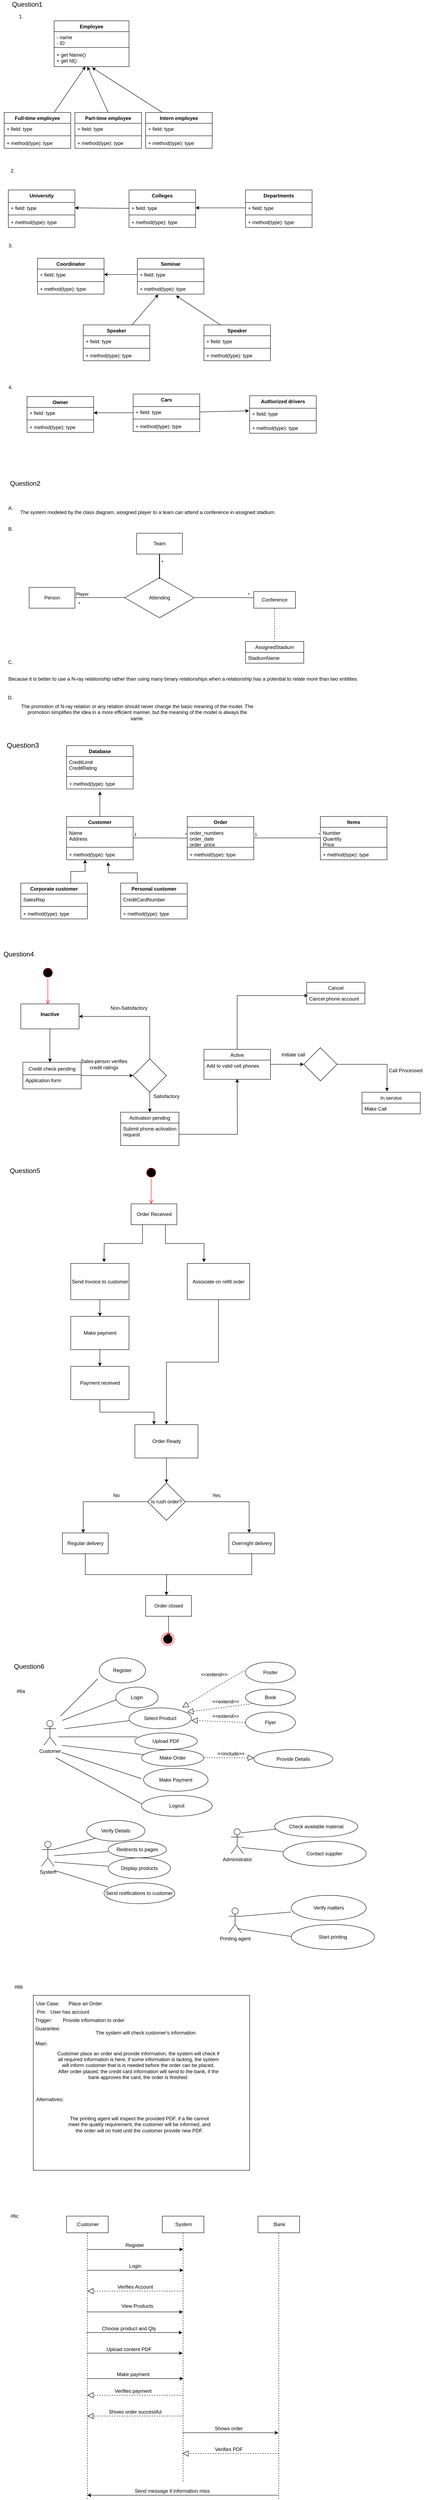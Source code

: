 <mxfile version="15.2.9" type="github">
  <diagram name="Page-1" id="929967ad-93f9-6ef4-fab6-5d389245f69c">
    <mxGraphModel dx="1038" dy="579" grid="1" gridSize="10" guides="1" tooltips="1" connect="1" arrows="1" fold="1" page="1" pageScale="1.5" pageWidth="1169" pageHeight="826" background="none" math="0" shadow="0">
      <root>
        <mxCell id="0" style=";html=1;" />
        <mxCell id="1" style=";html=1;" parent="0" />
        <mxCell id="pVyKS3Zhb-aqhYv4_YSG-1" value="&lt;font style=&quot;font-size: 16px&quot;&gt;Question1&lt;/font&gt;" style="text;html=1;resizable=0;autosize=1;align=center;verticalAlign=middle;points=[];fillColor=none;strokeColor=none;rounded=0;" parent="1" vertex="1">
          <mxGeometry x="20" y="40" width="90" height="20" as="geometry" />
        </mxCell>
        <mxCell id="pVyKS3Zhb-aqhYv4_YSG-3" value="1." style="text;html=1;resizable=0;autosize=1;align=center;verticalAlign=middle;points=[];fillColor=none;strokeColor=none;rounded=0;" parent="1" vertex="1">
          <mxGeometry x="35" y="70" width="30" height="20" as="geometry" />
        </mxCell>
        <mxCell id="pVyKS3Zhb-aqhYv4_YSG-24" value="Employee" style="swimlane;fontStyle=1;align=center;verticalAlign=top;childLayout=stackLayout;horizontal=1;startSize=26;horizontalStack=0;resizeParent=1;resizeParentMax=0;resizeLast=0;collapsible=1;marginBottom=0;" parent="1" vertex="1">
          <mxGeometry x="130" y="90" width="180" height="110" as="geometry" />
        </mxCell>
        <mxCell id="pVyKS3Zhb-aqhYv4_YSG-25" value="- name&#xa;- ID" style="text;strokeColor=none;fillColor=none;align=left;verticalAlign=top;spacingLeft=4;spacingRight=4;overflow=hidden;rotatable=0;points=[[0,0.5],[1,0.5]];portConstraint=eastwest;" parent="pVyKS3Zhb-aqhYv4_YSG-24" vertex="1">
          <mxGeometry y="26" width="180" height="34" as="geometry" />
        </mxCell>
        <mxCell id="pVyKS3Zhb-aqhYv4_YSG-26" value="" style="line;strokeWidth=1;fillColor=none;align=left;verticalAlign=middle;spacingTop=-1;spacingLeft=3;spacingRight=3;rotatable=0;labelPosition=right;points=[];portConstraint=eastwest;" parent="pVyKS3Zhb-aqhYv4_YSG-24" vertex="1">
          <mxGeometry y="60" width="180" height="8" as="geometry" />
        </mxCell>
        <mxCell id="pVyKS3Zhb-aqhYv4_YSG-27" value="+ get Name()&#xa;+ get Id()" style="text;strokeColor=none;fillColor=none;align=left;verticalAlign=top;spacingLeft=4;spacingRight=4;overflow=hidden;rotatable=0;points=[[0,0.5],[1,0.5]];portConstraint=eastwest;" parent="pVyKS3Zhb-aqhYv4_YSG-24" vertex="1">
          <mxGeometry y="68" width="180" height="42" as="geometry" />
        </mxCell>
        <mxCell id="pVyKS3Zhb-aqhYv4_YSG-68" style="edgeStyle=none;rounded=0;orthogonalLoop=1;jettySize=auto;html=1;exitX=0.25;exitY=0;exitDx=0;exitDy=0;entryX=0.507;entryY=1.052;entryDx=0;entryDy=0;entryPerimeter=0;" parent="1" source="pVyKS3Zhb-aqhYv4_YSG-32" target="pVyKS3Zhb-aqhYv4_YSG-27" edge="1">
          <mxGeometry relative="1" as="geometry" />
        </mxCell>
        <mxCell id="pVyKS3Zhb-aqhYv4_YSG-32" value="Intern employee" style="swimlane;fontStyle=1;align=center;verticalAlign=top;childLayout=stackLayout;horizontal=1;startSize=26;horizontalStack=0;resizeParent=1;resizeParentMax=0;resizeLast=0;collapsible=1;marginBottom=0;" parent="1" vertex="1">
          <mxGeometry x="350" y="310" width="160" height="86" as="geometry" />
        </mxCell>
        <mxCell id="pVyKS3Zhb-aqhYv4_YSG-33" value="+ field: type" style="text;strokeColor=none;fillColor=none;align=left;verticalAlign=top;spacingLeft=4;spacingRight=4;overflow=hidden;rotatable=0;points=[[0,0.5],[1,0.5]];portConstraint=eastwest;" parent="pVyKS3Zhb-aqhYv4_YSG-32" vertex="1">
          <mxGeometry y="26" width="160" height="26" as="geometry" />
        </mxCell>
        <mxCell id="pVyKS3Zhb-aqhYv4_YSG-34" value="" style="line;strokeWidth=1;fillColor=none;align=left;verticalAlign=middle;spacingTop=-1;spacingLeft=3;spacingRight=3;rotatable=0;labelPosition=right;points=[];portConstraint=eastwest;" parent="pVyKS3Zhb-aqhYv4_YSG-32" vertex="1">
          <mxGeometry y="52" width="160" height="8" as="geometry" />
        </mxCell>
        <mxCell id="pVyKS3Zhb-aqhYv4_YSG-35" value="+ method(type): type" style="text;strokeColor=none;fillColor=none;align=left;verticalAlign=top;spacingLeft=4;spacingRight=4;overflow=hidden;rotatable=0;points=[[0,0.5],[1,0.5]];portConstraint=eastwest;" parent="pVyKS3Zhb-aqhYv4_YSG-32" vertex="1">
          <mxGeometry y="60" width="160" height="26" as="geometry" />
        </mxCell>
        <mxCell id="pVyKS3Zhb-aqhYv4_YSG-67" style="edgeStyle=none;rounded=0;orthogonalLoop=1;jettySize=auto;html=1;exitX=0.5;exitY=0;exitDx=0;exitDy=0;" parent="1" source="pVyKS3Zhb-aqhYv4_YSG-36" edge="1">
          <mxGeometry relative="1" as="geometry">
            <mxPoint x="210" y="200" as="targetPoint" />
          </mxGeometry>
        </mxCell>
        <mxCell id="pVyKS3Zhb-aqhYv4_YSG-36" value="Part-time employee" style="swimlane;fontStyle=1;align=center;verticalAlign=top;childLayout=stackLayout;horizontal=1;startSize=26;horizontalStack=0;resizeParent=1;resizeParentMax=0;resizeLast=0;collapsible=1;marginBottom=0;" parent="1" vertex="1">
          <mxGeometry x="180" y="310" width="160" height="86" as="geometry" />
        </mxCell>
        <mxCell id="pVyKS3Zhb-aqhYv4_YSG-37" value="+ field: type" style="text;strokeColor=none;fillColor=none;align=left;verticalAlign=top;spacingLeft=4;spacingRight=4;overflow=hidden;rotatable=0;points=[[0,0.5],[1,0.5]];portConstraint=eastwest;" parent="pVyKS3Zhb-aqhYv4_YSG-36" vertex="1">
          <mxGeometry y="26" width="160" height="26" as="geometry" />
        </mxCell>
        <mxCell id="pVyKS3Zhb-aqhYv4_YSG-38" value="" style="line;strokeWidth=1;fillColor=none;align=left;verticalAlign=middle;spacingTop=-1;spacingLeft=3;spacingRight=3;rotatable=0;labelPosition=right;points=[];portConstraint=eastwest;" parent="pVyKS3Zhb-aqhYv4_YSG-36" vertex="1">
          <mxGeometry y="52" width="160" height="8" as="geometry" />
        </mxCell>
        <mxCell id="pVyKS3Zhb-aqhYv4_YSG-39" value="+ method(type): type" style="text;strokeColor=none;fillColor=none;align=left;verticalAlign=top;spacingLeft=4;spacingRight=4;overflow=hidden;rotatable=0;points=[[0,0.5],[1,0.5]];portConstraint=eastwest;" parent="pVyKS3Zhb-aqhYv4_YSG-36" vertex="1">
          <mxGeometry y="60" width="160" height="26" as="geometry" />
        </mxCell>
        <mxCell id="pVyKS3Zhb-aqhYv4_YSG-66" style="edgeStyle=none;rounded=0;orthogonalLoop=1;jettySize=auto;html=1;exitX=0.75;exitY=0;exitDx=0;exitDy=0;entryX=0.418;entryY=0.995;entryDx=0;entryDy=0;entryPerimeter=0;" parent="1" source="pVyKS3Zhb-aqhYv4_YSG-40" target="pVyKS3Zhb-aqhYv4_YSG-27" edge="1">
          <mxGeometry relative="1" as="geometry" />
        </mxCell>
        <mxCell id="pVyKS3Zhb-aqhYv4_YSG-40" value="Full-time employee" style="swimlane;fontStyle=1;align=center;verticalAlign=top;childLayout=stackLayout;horizontal=1;startSize=26;horizontalStack=0;resizeParent=1;resizeParentMax=0;resizeLast=0;collapsible=1;marginBottom=0;" parent="1" vertex="1">
          <mxGeometry x="10" y="310" width="160" height="86" as="geometry" />
        </mxCell>
        <mxCell id="pVyKS3Zhb-aqhYv4_YSG-41" value="+ field: type" style="text;strokeColor=none;fillColor=none;align=left;verticalAlign=top;spacingLeft=4;spacingRight=4;overflow=hidden;rotatable=0;points=[[0,0.5],[1,0.5]];portConstraint=eastwest;" parent="pVyKS3Zhb-aqhYv4_YSG-40" vertex="1">
          <mxGeometry y="26" width="160" height="26" as="geometry" />
        </mxCell>
        <mxCell id="pVyKS3Zhb-aqhYv4_YSG-42" value="" style="line;strokeWidth=1;fillColor=none;align=left;verticalAlign=middle;spacingTop=-1;spacingLeft=3;spacingRight=3;rotatable=0;labelPosition=right;points=[];portConstraint=eastwest;" parent="pVyKS3Zhb-aqhYv4_YSG-40" vertex="1">
          <mxGeometry y="52" width="160" height="8" as="geometry" />
        </mxCell>
        <mxCell id="pVyKS3Zhb-aqhYv4_YSG-43" value="+ method(type): type" style="text;strokeColor=none;fillColor=none;align=left;verticalAlign=top;spacingLeft=4;spacingRight=4;overflow=hidden;rotatable=0;points=[[0,0.5],[1,0.5]];portConstraint=eastwest;" parent="pVyKS3Zhb-aqhYv4_YSG-40" vertex="1">
          <mxGeometry y="60" width="160" height="26" as="geometry" />
        </mxCell>
        <mxCell id="pVyKS3Zhb-aqhYv4_YSG-44" value="2." style="text;html=1;resizable=0;autosize=1;align=center;verticalAlign=middle;points=[];fillColor=none;strokeColor=none;rounded=0;" parent="1" vertex="1">
          <mxGeometry x="15" y="440" width="30" height="20" as="geometry" />
        </mxCell>
        <mxCell id="pVyKS3Zhb-aqhYv4_YSG-45" value="University" style="swimlane;fontStyle=1;align=center;verticalAlign=top;childLayout=stackLayout;horizontal=1;startSize=30;horizontalStack=0;resizeParent=1;resizeParentMax=0;resizeLast=0;collapsible=1;marginBottom=0;" parent="1" vertex="1">
          <mxGeometry x="20" y="496" width="160" height="90" as="geometry" />
        </mxCell>
        <mxCell id="pVyKS3Zhb-aqhYv4_YSG-46" value="+ field: type" style="text;strokeColor=none;fillColor=none;align=left;verticalAlign=top;spacingLeft=4;spacingRight=4;overflow=hidden;rotatable=0;points=[[0,0.5],[1,0.5]];portConstraint=eastwest;" parent="pVyKS3Zhb-aqhYv4_YSG-45" vertex="1">
          <mxGeometry y="30" width="160" height="26" as="geometry" />
        </mxCell>
        <mxCell id="pVyKS3Zhb-aqhYv4_YSG-47" value="" style="line;strokeWidth=1;fillColor=none;align=left;verticalAlign=middle;spacingTop=-1;spacingLeft=3;spacingRight=3;rotatable=0;labelPosition=right;points=[];portConstraint=eastwest;" parent="pVyKS3Zhb-aqhYv4_YSG-45" vertex="1">
          <mxGeometry y="56" width="160" height="8" as="geometry" />
        </mxCell>
        <mxCell id="pVyKS3Zhb-aqhYv4_YSG-48" value="+ method(type): type" style="text;strokeColor=none;fillColor=none;align=left;verticalAlign=top;spacingLeft=4;spacingRight=4;overflow=hidden;rotatable=0;points=[[0,0.5],[1,0.5]];portConstraint=eastwest;" parent="pVyKS3Zhb-aqhYv4_YSG-45" vertex="1">
          <mxGeometry y="64" width="160" height="26" as="geometry" />
        </mxCell>
        <mxCell id="pVyKS3Zhb-aqhYv4_YSG-61" style="edgeStyle=none;rounded=0;orthogonalLoop=1;jettySize=auto;html=1;entryX=1;entryY=0.5;entryDx=0;entryDy=0;" parent="1" source="pVyKS3Zhb-aqhYv4_YSG-49" target="pVyKS3Zhb-aqhYv4_YSG-46" edge="1">
          <mxGeometry relative="1" as="geometry" />
        </mxCell>
        <mxCell id="pVyKS3Zhb-aqhYv4_YSG-49" value="Colleges" style="swimlane;fontStyle=1;align=center;verticalAlign=top;childLayout=stackLayout;horizontal=1;startSize=30;horizontalStack=0;resizeParent=1;resizeParentMax=0;resizeLast=0;collapsible=1;marginBottom=0;" parent="1" vertex="1">
          <mxGeometry x="310" y="496" width="160" height="90" as="geometry" />
        </mxCell>
        <mxCell id="pVyKS3Zhb-aqhYv4_YSG-50" value="+ field: type" style="text;strokeColor=none;fillColor=none;align=left;verticalAlign=top;spacingLeft=4;spacingRight=4;overflow=hidden;rotatable=0;points=[[0,0.5],[1,0.5]];portConstraint=eastwest;" parent="pVyKS3Zhb-aqhYv4_YSG-49" vertex="1">
          <mxGeometry y="30" width="160" height="26" as="geometry" />
        </mxCell>
        <mxCell id="pVyKS3Zhb-aqhYv4_YSG-51" value="" style="line;strokeWidth=1;fillColor=none;align=left;verticalAlign=middle;spacingTop=-1;spacingLeft=3;spacingRight=3;rotatable=0;labelPosition=right;points=[];portConstraint=eastwest;" parent="pVyKS3Zhb-aqhYv4_YSG-49" vertex="1">
          <mxGeometry y="56" width="160" height="8" as="geometry" />
        </mxCell>
        <mxCell id="pVyKS3Zhb-aqhYv4_YSG-52" value="+ method(type): type" style="text;strokeColor=none;fillColor=none;align=left;verticalAlign=top;spacingLeft=4;spacingRight=4;overflow=hidden;rotatable=0;points=[[0,0.5],[1,0.5]];portConstraint=eastwest;" parent="pVyKS3Zhb-aqhYv4_YSG-49" vertex="1">
          <mxGeometry y="64" width="160" height="26" as="geometry" />
        </mxCell>
        <mxCell id="pVyKS3Zhb-aqhYv4_YSG-54" value="Departments" style="swimlane;fontStyle=1;align=center;verticalAlign=top;childLayout=stackLayout;horizontal=1;startSize=30;horizontalStack=0;resizeParent=1;resizeParentMax=0;resizeLast=0;collapsible=1;marginBottom=0;" parent="1" vertex="1">
          <mxGeometry x="590" y="496" width="160" height="90" as="geometry" />
        </mxCell>
        <mxCell id="pVyKS3Zhb-aqhYv4_YSG-55" value="+ field: type" style="text;strokeColor=none;fillColor=none;align=left;verticalAlign=top;spacingLeft=4;spacingRight=4;overflow=hidden;rotatable=0;points=[[0,0.5],[1,0.5]];portConstraint=eastwest;" parent="pVyKS3Zhb-aqhYv4_YSG-54" vertex="1">
          <mxGeometry y="30" width="160" height="26" as="geometry" />
        </mxCell>
        <mxCell id="pVyKS3Zhb-aqhYv4_YSG-56" value="" style="line;strokeWidth=1;fillColor=none;align=left;verticalAlign=middle;spacingTop=-1;spacingLeft=3;spacingRight=3;rotatable=0;labelPosition=right;points=[];portConstraint=eastwest;" parent="pVyKS3Zhb-aqhYv4_YSG-54" vertex="1">
          <mxGeometry y="56" width="160" height="8" as="geometry" />
        </mxCell>
        <mxCell id="pVyKS3Zhb-aqhYv4_YSG-57" value="+ method(type): type" style="text;strokeColor=none;fillColor=none;align=left;verticalAlign=top;spacingLeft=4;spacingRight=4;overflow=hidden;rotatable=0;points=[[0,0.5],[1,0.5]];portConstraint=eastwest;" parent="pVyKS3Zhb-aqhYv4_YSG-54" vertex="1">
          <mxGeometry y="64" width="160" height="26" as="geometry" />
        </mxCell>
        <mxCell id="pVyKS3Zhb-aqhYv4_YSG-62" style="edgeStyle=none;rounded=0;orthogonalLoop=1;jettySize=auto;html=1;entryX=1;entryY=0.5;entryDx=0;entryDy=0;" parent="1" source="pVyKS3Zhb-aqhYv4_YSG-55" target="pVyKS3Zhb-aqhYv4_YSG-50" edge="1">
          <mxGeometry relative="1" as="geometry" />
        </mxCell>
        <mxCell id="pVyKS3Zhb-aqhYv4_YSG-63" value="3." style="text;html=1;resizable=0;autosize=1;align=center;verticalAlign=middle;points=[];fillColor=none;strokeColor=none;rounded=0;" parent="1" vertex="1">
          <mxGeometry x="10" y="620" width="30" height="20" as="geometry" />
        </mxCell>
        <mxCell id="pVyKS3Zhb-aqhYv4_YSG-69" value="Coordinator" style="swimlane;fontStyle=1;align=center;verticalAlign=top;childLayout=stackLayout;horizontal=1;startSize=26;horizontalStack=0;resizeParent=1;resizeParentMax=0;resizeLast=0;collapsible=1;marginBottom=0;" parent="1" vertex="1">
          <mxGeometry x="90" y="660" width="160" height="86" as="geometry" />
        </mxCell>
        <mxCell id="pVyKS3Zhb-aqhYv4_YSG-70" value="+ field: type" style="text;strokeColor=none;fillColor=none;align=left;verticalAlign=top;spacingLeft=4;spacingRight=4;overflow=hidden;rotatable=0;points=[[0,0.5],[1,0.5]];portConstraint=eastwest;" parent="pVyKS3Zhb-aqhYv4_YSG-69" vertex="1">
          <mxGeometry y="26" width="160" height="26" as="geometry" />
        </mxCell>
        <mxCell id="pVyKS3Zhb-aqhYv4_YSG-71" value="" style="line;strokeWidth=1;fillColor=none;align=left;verticalAlign=middle;spacingTop=-1;spacingLeft=3;spacingRight=3;rotatable=0;labelPosition=right;points=[];portConstraint=eastwest;" parent="pVyKS3Zhb-aqhYv4_YSG-69" vertex="1">
          <mxGeometry y="52" width="160" height="8" as="geometry" />
        </mxCell>
        <mxCell id="pVyKS3Zhb-aqhYv4_YSG-72" value="+ method(type): type" style="text;strokeColor=none;fillColor=none;align=left;verticalAlign=top;spacingLeft=4;spacingRight=4;overflow=hidden;rotatable=0;points=[[0,0.5],[1,0.5]];portConstraint=eastwest;" parent="pVyKS3Zhb-aqhYv4_YSG-69" vertex="1">
          <mxGeometry y="60" width="160" height="26" as="geometry" />
        </mxCell>
        <mxCell id="pVyKS3Zhb-aqhYv4_YSG-89" style="edgeStyle=none;rounded=0;orthogonalLoop=1;jettySize=auto;html=1;entryX=0.315;entryY=1.038;entryDx=0;entryDy=0;entryPerimeter=0;" parent="1" source="pVyKS3Zhb-aqhYv4_YSG-77" target="pVyKS3Zhb-aqhYv4_YSG-88" edge="1">
          <mxGeometry relative="1" as="geometry" />
        </mxCell>
        <mxCell id="pVyKS3Zhb-aqhYv4_YSG-77" value="Speaker" style="swimlane;fontStyle=1;align=center;verticalAlign=top;childLayout=stackLayout;horizontal=1;startSize=26;horizontalStack=0;resizeParent=1;resizeParentMax=0;resizeLast=0;collapsible=1;marginBottom=0;" parent="1" vertex="1">
          <mxGeometry x="200" y="820" width="160" height="86" as="geometry" />
        </mxCell>
        <mxCell id="pVyKS3Zhb-aqhYv4_YSG-78" value="+ field: type" style="text;strokeColor=none;fillColor=none;align=left;verticalAlign=top;spacingLeft=4;spacingRight=4;overflow=hidden;rotatable=0;points=[[0,0.5],[1,0.5]];portConstraint=eastwest;" parent="pVyKS3Zhb-aqhYv4_YSG-77" vertex="1">
          <mxGeometry y="26" width="160" height="26" as="geometry" />
        </mxCell>
        <mxCell id="pVyKS3Zhb-aqhYv4_YSG-79" value="" style="line;strokeWidth=1;fillColor=none;align=left;verticalAlign=middle;spacingTop=-1;spacingLeft=3;spacingRight=3;rotatable=0;labelPosition=right;points=[];portConstraint=eastwest;" parent="pVyKS3Zhb-aqhYv4_YSG-77" vertex="1">
          <mxGeometry y="52" width="160" height="8" as="geometry" />
        </mxCell>
        <mxCell id="pVyKS3Zhb-aqhYv4_YSG-80" value="+ method(type): type" style="text;strokeColor=none;fillColor=none;align=left;verticalAlign=top;spacingLeft=4;spacingRight=4;overflow=hidden;rotatable=0;points=[[0,0.5],[1,0.5]];portConstraint=eastwest;" parent="pVyKS3Zhb-aqhYv4_YSG-77" vertex="1">
          <mxGeometry y="60" width="160" height="26" as="geometry" />
        </mxCell>
        <mxCell id="pVyKS3Zhb-aqhYv4_YSG-90" style="edgeStyle=none;rounded=0;orthogonalLoop=1;jettySize=auto;html=1;exitX=0.25;exitY=0;exitDx=0;exitDy=0;entryX=0.58;entryY=1.131;entryDx=0;entryDy=0;entryPerimeter=0;" parent="1" source="pVyKS3Zhb-aqhYv4_YSG-81" target="pVyKS3Zhb-aqhYv4_YSG-88" edge="1">
          <mxGeometry relative="1" as="geometry" />
        </mxCell>
        <mxCell id="pVyKS3Zhb-aqhYv4_YSG-81" value="Speaker" style="swimlane;fontStyle=1;align=center;verticalAlign=top;childLayout=stackLayout;horizontal=1;startSize=26;horizontalStack=0;resizeParent=1;resizeParentMax=0;resizeLast=0;collapsible=1;marginBottom=0;" parent="1" vertex="1">
          <mxGeometry x="490" y="820" width="160" height="86" as="geometry" />
        </mxCell>
        <mxCell id="pVyKS3Zhb-aqhYv4_YSG-82" value="+ field: type" style="text;strokeColor=none;fillColor=none;align=left;verticalAlign=top;spacingLeft=4;spacingRight=4;overflow=hidden;rotatable=0;points=[[0,0.5],[1,0.5]];portConstraint=eastwest;" parent="pVyKS3Zhb-aqhYv4_YSG-81" vertex="1">
          <mxGeometry y="26" width="160" height="26" as="geometry" />
        </mxCell>
        <mxCell id="pVyKS3Zhb-aqhYv4_YSG-83" value="" style="line;strokeWidth=1;fillColor=none;align=left;verticalAlign=middle;spacingTop=-1;spacingLeft=3;spacingRight=3;rotatable=0;labelPosition=right;points=[];portConstraint=eastwest;" parent="pVyKS3Zhb-aqhYv4_YSG-81" vertex="1">
          <mxGeometry y="52" width="160" height="8" as="geometry" />
        </mxCell>
        <mxCell id="pVyKS3Zhb-aqhYv4_YSG-84" value="+ method(type): type" style="text;strokeColor=none;fillColor=none;align=left;verticalAlign=top;spacingLeft=4;spacingRight=4;overflow=hidden;rotatable=0;points=[[0,0.5],[1,0.5]];portConstraint=eastwest;" parent="pVyKS3Zhb-aqhYv4_YSG-81" vertex="1">
          <mxGeometry y="60" width="160" height="26" as="geometry" />
        </mxCell>
        <mxCell id="pVyKS3Zhb-aqhYv4_YSG-85" value="Seminar" style="swimlane;fontStyle=1;align=center;verticalAlign=top;childLayout=stackLayout;horizontal=1;startSize=26;horizontalStack=0;resizeParent=1;resizeParentMax=0;resizeLast=0;collapsible=1;marginBottom=0;" parent="1" vertex="1">
          <mxGeometry x="330" y="660" width="160" height="86" as="geometry" />
        </mxCell>
        <mxCell id="pVyKS3Zhb-aqhYv4_YSG-86" value="+ field: type" style="text;strokeColor=none;fillColor=none;align=left;verticalAlign=top;spacingLeft=4;spacingRight=4;overflow=hidden;rotatable=0;points=[[0,0.5],[1,0.5]];portConstraint=eastwest;" parent="pVyKS3Zhb-aqhYv4_YSG-85" vertex="1">
          <mxGeometry y="26" width="160" height="26" as="geometry" />
        </mxCell>
        <mxCell id="pVyKS3Zhb-aqhYv4_YSG-87" value="" style="line;strokeWidth=1;fillColor=none;align=left;verticalAlign=middle;spacingTop=-1;spacingLeft=3;spacingRight=3;rotatable=0;labelPosition=right;points=[];portConstraint=eastwest;" parent="pVyKS3Zhb-aqhYv4_YSG-85" vertex="1">
          <mxGeometry y="52" width="160" height="8" as="geometry" />
        </mxCell>
        <mxCell id="pVyKS3Zhb-aqhYv4_YSG-88" value="+ method(type): type" style="text;strokeColor=none;fillColor=none;align=left;verticalAlign=top;spacingLeft=4;spacingRight=4;overflow=hidden;rotatable=0;points=[[0,0.5],[1,0.5]];portConstraint=eastwest;" parent="pVyKS3Zhb-aqhYv4_YSG-85" vertex="1">
          <mxGeometry y="60" width="160" height="26" as="geometry" />
        </mxCell>
        <mxCell id="pVyKS3Zhb-aqhYv4_YSG-91" style="edgeStyle=none;rounded=0;orthogonalLoop=1;jettySize=auto;html=1;exitX=0;exitY=0.5;exitDx=0;exitDy=0;entryX=1;entryY=0.5;entryDx=0;entryDy=0;" parent="1" source="pVyKS3Zhb-aqhYv4_YSG-86" target="pVyKS3Zhb-aqhYv4_YSG-70" edge="1">
          <mxGeometry relative="1" as="geometry" />
        </mxCell>
        <mxCell id="pVyKS3Zhb-aqhYv4_YSG-92" value="4." style="text;html=1;resizable=0;autosize=1;align=center;verticalAlign=middle;points=[];fillColor=none;strokeColor=none;rounded=0;" parent="1" vertex="1">
          <mxGeometry x="10" y="960" width="30" height="20" as="geometry" />
        </mxCell>
        <mxCell id="pVyKS3Zhb-aqhYv4_YSG-111" style="edgeStyle=none;rounded=0;orthogonalLoop=1;jettySize=auto;html=1;entryX=1;entryY=0.5;entryDx=0;entryDy=0;" parent="1" source="pVyKS3Zhb-aqhYv4_YSG-93" target="pVyKS3Zhb-aqhYv4_YSG-98" edge="1">
          <mxGeometry relative="1" as="geometry" />
        </mxCell>
        <mxCell id="pVyKS3Zhb-aqhYv4_YSG-93" value="Cars" style="swimlane;fontStyle=1;align=center;verticalAlign=top;childLayout=stackLayout;horizontal=1;startSize=30;horizontalStack=0;resizeParent=1;resizeParentMax=0;resizeLast=0;collapsible=1;marginBottom=0;" parent="1" vertex="1">
          <mxGeometry x="320" y="986" width="160" height="90" as="geometry" />
        </mxCell>
        <mxCell id="pVyKS3Zhb-aqhYv4_YSG-94" value="+ field: type" style="text;strokeColor=none;fillColor=none;align=left;verticalAlign=top;spacingLeft=4;spacingRight=4;overflow=hidden;rotatable=0;points=[[0,0.5],[1,0.5]];portConstraint=eastwest;" parent="pVyKS3Zhb-aqhYv4_YSG-93" vertex="1">
          <mxGeometry y="30" width="160" height="26" as="geometry" />
        </mxCell>
        <mxCell id="pVyKS3Zhb-aqhYv4_YSG-95" value="" style="line;strokeWidth=1;fillColor=none;align=left;verticalAlign=middle;spacingTop=-1;spacingLeft=3;spacingRight=3;rotatable=0;labelPosition=right;points=[];portConstraint=eastwest;" parent="pVyKS3Zhb-aqhYv4_YSG-93" vertex="1">
          <mxGeometry y="56" width="160" height="8" as="geometry" />
        </mxCell>
        <mxCell id="pVyKS3Zhb-aqhYv4_YSG-96" value="+ method(type): type" style="text;strokeColor=none;fillColor=none;align=left;verticalAlign=top;spacingLeft=4;spacingRight=4;overflow=hidden;rotatable=0;points=[[0,0.5],[1,0.5]];portConstraint=eastwest;" parent="pVyKS3Zhb-aqhYv4_YSG-93" vertex="1">
          <mxGeometry y="64" width="160" height="26" as="geometry" />
        </mxCell>
        <mxCell id="pVyKS3Zhb-aqhYv4_YSG-97" value="Owner" style="swimlane;fontStyle=1;align=center;verticalAlign=top;childLayout=stackLayout;horizontal=1;startSize=26;horizontalStack=0;resizeParent=1;resizeParentMax=0;resizeLast=0;collapsible=1;marginBottom=0;" parent="1" vertex="1">
          <mxGeometry x="65" y="992" width="160" height="86" as="geometry" />
        </mxCell>
        <mxCell id="pVyKS3Zhb-aqhYv4_YSG-98" value="+ field: type" style="text;strokeColor=none;fillColor=none;align=left;verticalAlign=top;spacingLeft=4;spacingRight=4;overflow=hidden;rotatable=0;points=[[0,0.5],[1,0.5]];portConstraint=eastwest;" parent="pVyKS3Zhb-aqhYv4_YSG-97" vertex="1">
          <mxGeometry y="26" width="160" height="26" as="geometry" />
        </mxCell>
        <mxCell id="pVyKS3Zhb-aqhYv4_YSG-99" value="" style="line;strokeWidth=1;fillColor=none;align=left;verticalAlign=middle;spacingTop=-1;spacingLeft=3;spacingRight=3;rotatable=0;labelPosition=right;points=[];portConstraint=eastwest;" parent="pVyKS3Zhb-aqhYv4_YSG-97" vertex="1">
          <mxGeometry y="52" width="160" height="8" as="geometry" />
        </mxCell>
        <mxCell id="pVyKS3Zhb-aqhYv4_YSG-100" value="+ method(type): type" style="text;strokeColor=none;fillColor=none;align=left;verticalAlign=top;spacingLeft=4;spacingRight=4;overflow=hidden;rotatable=0;points=[[0,0.5],[1,0.5]];portConstraint=eastwest;" parent="pVyKS3Zhb-aqhYv4_YSG-97" vertex="1">
          <mxGeometry y="60" width="160" height="26" as="geometry" />
        </mxCell>
        <mxCell id="pVyKS3Zhb-aqhYv4_YSG-101" value="Authorized drivers" style="swimlane;fontStyle=1;align=center;verticalAlign=top;childLayout=stackLayout;horizontal=1;startSize=30;horizontalStack=0;resizeParent=1;resizeParentMax=0;resizeLast=0;collapsible=1;marginBottom=0;" parent="1" vertex="1">
          <mxGeometry x="600" y="990" width="160" height="90" as="geometry" />
        </mxCell>
        <mxCell id="pVyKS3Zhb-aqhYv4_YSG-102" value="+ field: type" style="text;strokeColor=none;fillColor=none;align=left;verticalAlign=top;spacingLeft=4;spacingRight=4;overflow=hidden;rotatable=0;points=[[0,0.5],[1,0.5]];portConstraint=eastwest;" parent="pVyKS3Zhb-aqhYv4_YSG-101" vertex="1">
          <mxGeometry y="30" width="160" height="26" as="geometry" />
        </mxCell>
        <mxCell id="pVyKS3Zhb-aqhYv4_YSG-103" value="" style="line;strokeWidth=1;fillColor=none;align=left;verticalAlign=middle;spacingTop=-1;spacingLeft=3;spacingRight=3;rotatable=0;labelPosition=right;points=[];portConstraint=eastwest;" parent="pVyKS3Zhb-aqhYv4_YSG-101" vertex="1">
          <mxGeometry y="56" width="160" height="8" as="geometry" />
        </mxCell>
        <mxCell id="pVyKS3Zhb-aqhYv4_YSG-104" value="+ method(type): type" style="text;strokeColor=none;fillColor=none;align=left;verticalAlign=top;spacingLeft=4;spacingRight=4;overflow=hidden;rotatable=0;points=[[0,0.5],[1,0.5]];portConstraint=eastwest;" parent="pVyKS3Zhb-aqhYv4_YSG-101" vertex="1">
          <mxGeometry y="64" width="160" height="26" as="geometry" />
        </mxCell>
        <mxCell id="pVyKS3Zhb-aqhYv4_YSG-113" value="&lt;font style=&quot;font-size: 16px&quot;&gt;Question2&lt;/font&gt;" style="text;html=1;resizable=0;autosize=1;align=center;verticalAlign=middle;points=[];fillColor=none;strokeColor=none;rounded=0;" parent="1" vertex="1">
          <mxGeometry x="15" y="1190" width="90" height="20" as="geometry" />
        </mxCell>
        <mxCell id="pVyKS3Zhb-aqhYv4_YSG-114" value="A." style="text;html=1;resizable=0;autosize=1;align=center;verticalAlign=middle;points=[];fillColor=none;strokeColor=none;rounded=0;" parent="1" vertex="1">
          <mxGeometry x="10" y="1250" width="30" height="20" as="geometry" />
        </mxCell>
        <mxCell id="pVyKS3Zhb-aqhYv4_YSG-116" value="The system modeled by the class diagram, assigned player to a team can attend a conference in assigned stadium." style="text;html=1;resizable=0;autosize=1;align=center;verticalAlign=middle;points=[];fillColor=none;strokeColor=none;rounded=0;" parent="1" vertex="1">
          <mxGeometry x="40" y="1260" width="630" height="20" as="geometry" />
        </mxCell>
        <mxCell id="pVyKS3Zhb-aqhYv4_YSG-117" value="B." style="text;html=1;resizable=0;autosize=1;align=center;verticalAlign=middle;points=[];fillColor=none;strokeColor=none;rounded=0;" parent="1" vertex="1">
          <mxGeometry x="10" y="1300" width="30" height="20" as="geometry" />
        </mxCell>
        <mxCell id="pVyKS3Zhb-aqhYv4_YSG-119" value="Team" style="html=1;" parent="1" vertex="1">
          <mxGeometry x="328.34" y="1320" width="110" height="50" as="geometry" />
        </mxCell>
        <mxCell id="pVyKS3Zhb-aqhYv4_YSG-120" value="Person" style="html=1;" parent="1" vertex="1">
          <mxGeometry x="70" y="1450" width="110" height="50" as="geometry" />
        </mxCell>
        <mxCell id="pVyKS3Zhb-aqhYv4_YSG-122" value="Attending" style="html=1;whiteSpace=wrap;aspect=fixed;shape=isoRectangle;" parent="1" vertex="1">
          <mxGeometry x="300" y="1425" width="166.67" height="100" as="geometry" />
        </mxCell>
        <mxCell id="pVyKS3Zhb-aqhYv4_YSG-123" style="edgeStyle=none;rounded=0;orthogonalLoop=1;jettySize=auto;html=1;entryX=0.516;entryY=-0.002;entryDx=0;entryDy=0;entryPerimeter=0;" parent="1" source="pVyKS3Zhb-aqhYv4_YSG-122" target="pVyKS3Zhb-aqhYv4_YSG-122" edge="1">
          <mxGeometry relative="1" as="geometry" />
        </mxCell>
        <mxCell id="pVyKS3Zhb-aqhYv4_YSG-126" style="edgeStyle=none;rounded=0;orthogonalLoop=1;jettySize=auto;html=1;exitX=1;exitY=0.5;exitDx=0;exitDy=0;entryX=-0.01;entryY=0.238;entryDx=0;entryDy=0;entryPerimeter=0;" parent="1" source="pVyKS3Zhb-aqhYv4_YSG-94" target="pVyKS3Zhb-aqhYv4_YSG-102" edge="1">
          <mxGeometry relative="1" as="geometry" />
        </mxCell>
        <mxCell id="pVyKS3Zhb-aqhYv4_YSG-127" value="" style="line;strokeWidth=2;direction=south;html=1;" parent="1" vertex="1">
          <mxGeometry x="378.34" y="1370" width="10" height="60" as="geometry" />
        </mxCell>
        <mxCell id="pVyKS3Zhb-aqhYv4_YSG-128" value="" style="endArrow=none;html=1;edgeStyle=orthogonalEdgeStyle;" parent="1" edge="1">
          <mxGeometry relative="1" as="geometry">
            <mxPoint x="180" y="1474.5" as="sourcePoint" />
            <mxPoint x="300" y="1474.5" as="targetPoint" />
            <Array as="points">
              <mxPoint x="190" y="1475" />
              <mxPoint x="190" y="1475" />
            </Array>
          </mxGeometry>
        </mxCell>
        <mxCell id="pVyKS3Zhb-aqhYv4_YSG-129" value="Player" style="edgeLabel;resizable=0;html=1;align=left;verticalAlign=bottom;" parent="pVyKS3Zhb-aqhYv4_YSG-128" connectable="0" vertex="1">
          <mxGeometry x="-1" relative="1" as="geometry" />
        </mxCell>
        <mxCell id="pVyKS3Zhb-aqhYv4_YSG-134" value="*" style="text;html=1;align=center;verticalAlign=middle;resizable=0;points=[];autosize=1;strokeColor=none;fillColor=none;" parent="1" vertex="1">
          <mxGeometry x="180" y="1480" width="20" height="20" as="geometry" />
        </mxCell>
        <mxCell id="pVyKS3Zhb-aqhYv4_YSG-135" value="" style="endArrow=none;html=1;edgeStyle=orthogonalEdgeStyle;" parent="1" edge="1">
          <mxGeometry relative="1" as="geometry">
            <mxPoint x="466.67" y="1474.5" as="sourcePoint" />
            <mxPoint x="610" y="1475" as="targetPoint" />
            <Array as="points">
              <mxPoint x="576.67" y="1474.5" />
              <mxPoint x="576.67" y="1474.5" />
            </Array>
          </mxGeometry>
        </mxCell>
        <mxCell id="pVyKS3Zhb-aqhYv4_YSG-137" value="*" style="edgeLabel;resizable=0;html=1;align=right;verticalAlign=bottom;" parent="pVyKS3Zhb-aqhYv4_YSG-135" connectable="0" vertex="1">
          <mxGeometry x="1" relative="1" as="geometry">
            <mxPoint x="-10" as="offset" />
          </mxGeometry>
        </mxCell>
        <mxCell id="pVyKS3Zhb-aqhYv4_YSG-140" value="*" style="text;html=1;resizable=0;autosize=1;align=center;verticalAlign=middle;points=[];fillColor=none;strokeColor=none;rounded=0;" parent="1" vertex="1">
          <mxGeometry x="380" y="1380" width="20" height="20" as="geometry" />
        </mxCell>
        <mxCell id="pVyKS3Zhb-aqhYv4_YSG-141" value="Conference" style="shape=umlLifeline;perimeter=lifelinePerimeter;whiteSpace=wrap;html=1;container=1;collapsible=0;recursiveResize=0;outlineConnect=0;" parent="1" vertex="1">
          <mxGeometry x="610" y="1460" width="100" height="120" as="geometry" />
        </mxCell>
        <mxCell id="pVyKS3Zhb-aqhYv4_YSG-142" value="AssignedStadium" style="swimlane;fontStyle=0;childLayout=stackLayout;horizontal=1;startSize=26;fillColor=none;horizontalStack=0;resizeParent=1;resizeParentMax=0;resizeLast=0;collapsible=1;marginBottom=0;" parent="1" vertex="1">
          <mxGeometry x="590" y="1580" width="140" height="52" as="geometry" />
        </mxCell>
        <mxCell id="pVyKS3Zhb-aqhYv4_YSG-143" value="StadiumName" style="text;strokeColor=none;fillColor=none;align=left;verticalAlign=top;spacingLeft=4;spacingRight=4;overflow=hidden;rotatable=0;points=[[0,0.5],[1,0.5]];portConstraint=eastwest;" parent="pVyKS3Zhb-aqhYv4_YSG-142" vertex="1">
          <mxGeometry y="26" width="140" height="26" as="geometry" />
        </mxCell>
        <mxCell id="pVyKS3Zhb-aqhYv4_YSG-146" value="C." style="text;html=1;resizable=0;autosize=1;align=center;verticalAlign=middle;points=[];fillColor=none;strokeColor=none;rounded=0;" parent="1" vertex="1">
          <mxGeometry x="10" y="1620" width="30" height="20" as="geometry" />
        </mxCell>
        <mxCell id="pVyKS3Zhb-aqhYv4_YSG-147" value="Because it is better to use a N-ray relationship rather than using many binary relationships when a relationship has a potential to relate more than two entitites." style="text;html=1;resizable=0;autosize=1;align=center;verticalAlign=middle;points=[];fillColor=none;strokeColor=none;rounded=0;" parent="1" vertex="1">
          <mxGeometry x="10" y="1660" width="860" height="20" as="geometry" />
        </mxCell>
        <mxCell id="pVyKS3Zhb-aqhYv4_YSG-148" value="D." style="text;html=1;strokeColor=none;fillColor=none;align=center;verticalAlign=middle;whiteSpace=wrap;rounded=0;" parent="1" vertex="1">
          <mxGeometry y="1700" width="50" height="30" as="geometry" />
        </mxCell>
        <mxCell id="pVyKS3Zhb-aqhYv4_YSG-152" value="The promotion of N-ray relation or any relation should never change the basic meaning of the model. The promotion simplifies the idea in a more efficient manner, but the meaning of the model is always the same." style="text;html=1;strokeColor=none;fillColor=none;align=center;verticalAlign=middle;whiteSpace=wrap;rounded=0;" parent="1" vertex="1">
          <mxGeometry x="50" y="1710" width="560" height="80" as="geometry" />
        </mxCell>
        <mxCell id="bFDiG3mFqnvv7vtNkbEJ-1" value="&lt;font style=&quot;font-size: 17px&quot;&gt;Question3&lt;/font&gt;" style="text;html=1;strokeColor=none;fillColor=none;align=center;verticalAlign=middle;whiteSpace=wrap;rounded=0;" parent="1" vertex="1">
          <mxGeometry x="20" y="1820" width="70" height="20" as="geometry" />
        </mxCell>
        <mxCell id="bFDiG3mFqnvv7vtNkbEJ-2" value="Order" style="swimlane;fontStyle=1;align=center;verticalAlign=top;childLayout=stackLayout;horizontal=1;startSize=26;horizontalStack=0;resizeParent=1;resizeParentMax=0;resizeLast=0;collapsible=1;marginBottom=0;" parent="1" vertex="1">
          <mxGeometry x="450" y="2000" width="160" height="104" as="geometry" />
        </mxCell>
        <mxCell id="bFDiG3mFqnvv7vtNkbEJ-3" value="order_numbers&#xa;order_date&#xa;order_price" style="text;strokeColor=none;fillColor=none;align=left;verticalAlign=top;spacingLeft=4;spacingRight=4;overflow=hidden;rotatable=0;points=[[0,0.5],[1,0.5]];portConstraint=eastwest;" parent="bFDiG3mFqnvv7vtNkbEJ-2" vertex="1">
          <mxGeometry y="26" width="160" height="44" as="geometry" />
        </mxCell>
        <mxCell id="bFDiG3mFqnvv7vtNkbEJ-4" value="" style="line;strokeWidth=1;fillColor=none;align=left;verticalAlign=middle;spacingTop=-1;spacingLeft=3;spacingRight=3;rotatable=0;labelPosition=right;points=[];portConstraint=eastwest;" parent="bFDiG3mFqnvv7vtNkbEJ-2" vertex="1">
          <mxGeometry y="70" width="160" height="8" as="geometry" />
        </mxCell>
        <mxCell id="bFDiG3mFqnvv7vtNkbEJ-5" value="+ method(type): type" style="text;strokeColor=none;fillColor=none;align=left;verticalAlign=top;spacingLeft=4;spacingRight=4;overflow=hidden;rotatable=0;points=[[0,0.5],[1,0.5]];portConstraint=eastwest;" parent="bFDiG3mFqnvv7vtNkbEJ-2" vertex="1">
          <mxGeometry y="78" width="160" height="26" as="geometry" />
        </mxCell>
        <mxCell id="bFDiG3mFqnvv7vtNkbEJ-6" value="Items" style="swimlane;fontStyle=1;align=center;verticalAlign=top;childLayout=stackLayout;horizontal=1;startSize=26;horizontalStack=0;resizeParent=1;resizeParentMax=0;resizeLast=0;collapsible=1;marginBottom=0;" parent="1" vertex="1">
          <mxGeometry x="770" y="2000" width="160" height="104" as="geometry" />
        </mxCell>
        <mxCell id="bFDiG3mFqnvv7vtNkbEJ-33" value="Number&#xa;Quantity&#xa;Price" style="text;strokeColor=none;fillColor=none;align=left;verticalAlign=top;spacingLeft=4;spacingRight=4;overflow=hidden;rotatable=0;points=[[0,0.5],[1,0.5]];portConstraint=eastwest;" parent="bFDiG3mFqnvv7vtNkbEJ-6" vertex="1">
          <mxGeometry y="26" width="160" height="44" as="geometry" />
        </mxCell>
        <mxCell id="bFDiG3mFqnvv7vtNkbEJ-8" value="" style="line;strokeWidth=1;fillColor=none;align=left;verticalAlign=middle;spacingTop=-1;spacingLeft=3;spacingRight=3;rotatable=0;labelPosition=right;points=[];portConstraint=eastwest;" parent="bFDiG3mFqnvv7vtNkbEJ-6" vertex="1">
          <mxGeometry y="70" width="160" height="8" as="geometry" />
        </mxCell>
        <mxCell id="bFDiG3mFqnvv7vtNkbEJ-9" value="+ method(type): type" style="text;strokeColor=none;fillColor=none;align=left;verticalAlign=top;spacingLeft=4;spacingRight=4;overflow=hidden;rotatable=0;points=[[0,0.5],[1,0.5]];portConstraint=eastwest;" parent="bFDiG3mFqnvv7vtNkbEJ-6" vertex="1">
          <mxGeometry y="78" width="160" height="26" as="geometry" />
        </mxCell>
        <mxCell id="bFDiG3mFqnvv7vtNkbEJ-36" style="edgeStyle=orthogonalEdgeStyle;rounded=0;orthogonalLoop=1;jettySize=auto;html=1;exitX=0.5;exitY=0;exitDx=0;exitDy=0;" parent="1" source="bFDiG3mFqnvv7vtNkbEJ-10" edge="1">
          <mxGeometry relative="1" as="geometry">
            <mxPoint x="240" y="1940" as="targetPoint" />
          </mxGeometry>
        </mxCell>
        <mxCell id="bFDiG3mFqnvv7vtNkbEJ-10" value="Customer" style="swimlane;fontStyle=1;align=center;verticalAlign=top;childLayout=stackLayout;horizontal=1;startSize=26;horizontalStack=0;resizeParent=1;resizeParentMax=0;resizeLast=0;collapsible=1;marginBottom=0;" parent="1" vertex="1">
          <mxGeometry x="160" y="2000" width="160" height="104" as="geometry" />
        </mxCell>
        <mxCell id="bFDiG3mFqnvv7vtNkbEJ-11" value="Name&#xa;Address" style="text;strokeColor=none;fillColor=none;align=left;verticalAlign=top;spacingLeft=4;spacingRight=4;overflow=hidden;rotatable=0;points=[[0,0.5],[1,0.5]];portConstraint=eastwest;" parent="bFDiG3mFqnvv7vtNkbEJ-10" vertex="1">
          <mxGeometry y="26" width="160" height="44" as="geometry" />
        </mxCell>
        <mxCell id="bFDiG3mFqnvv7vtNkbEJ-12" value="" style="line;strokeWidth=1;fillColor=none;align=left;verticalAlign=middle;spacingTop=-1;spacingLeft=3;spacingRight=3;rotatable=0;labelPosition=right;points=[];portConstraint=eastwest;" parent="bFDiG3mFqnvv7vtNkbEJ-10" vertex="1">
          <mxGeometry y="70" width="160" height="8" as="geometry" />
        </mxCell>
        <mxCell id="bFDiG3mFqnvv7vtNkbEJ-13" value="+ method(type): type" style="text;strokeColor=none;fillColor=none;align=left;verticalAlign=top;spacingLeft=4;spacingRight=4;overflow=hidden;rotatable=0;points=[[0,0.5],[1,0.5]];portConstraint=eastwest;" parent="bFDiG3mFqnvv7vtNkbEJ-10" vertex="1">
          <mxGeometry y="78" width="160" height="26" as="geometry" />
        </mxCell>
        <mxCell id="bFDiG3mFqnvv7vtNkbEJ-34" style="edgeStyle=orthogonalEdgeStyle;rounded=0;orthogonalLoop=1;jettySize=auto;html=1;exitX=0.75;exitY=0;exitDx=0;exitDy=0;entryX=0.278;entryY=0.992;entryDx=0;entryDy=0;entryPerimeter=0;" parent="1" source="bFDiG3mFqnvv7vtNkbEJ-14" target="bFDiG3mFqnvv7vtNkbEJ-13" edge="1">
          <mxGeometry relative="1" as="geometry" />
        </mxCell>
        <mxCell id="bFDiG3mFqnvv7vtNkbEJ-14" value="Corporate customer" style="swimlane;fontStyle=1;align=center;verticalAlign=top;childLayout=stackLayout;horizontal=1;startSize=26;horizontalStack=0;resizeParent=1;resizeParentMax=0;resizeLast=0;collapsible=1;marginBottom=0;" parent="1" vertex="1">
          <mxGeometry x="50" y="2160" width="160" height="86" as="geometry" />
        </mxCell>
        <mxCell id="bFDiG3mFqnvv7vtNkbEJ-15" value="SalesRep" style="text;strokeColor=none;fillColor=none;align=left;verticalAlign=top;spacingLeft=4;spacingRight=4;overflow=hidden;rotatable=0;points=[[0,0.5],[1,0.5]];portConstraint=eastwest;" parent="bFDiG3mFqnvv7vtNkbEJ-14" vertex="1">
          <mxGeometry y="26" width="160" height="26" as="geometry" />
        </mxCell>
        <mxCell id="bFDiG3mFqnvv7vtNkbEJ-16" value="" style="line;strokeWidth=1;fillColor=none;align=left;verticalAlign=middle;spacingTop=-1;spacingLeft=3;spacingRight=3;rotatable=0;labelPosition=right;points=[];portConstraint=eastwest;" parent="bFDiG3mFqnvv7vtNkbEJ-14" vertex="1">
          <mxGeometry y="52" width="160" height="8" as="geometry" />
        </mxCell>
        <mxCell id="bFDiG3mFqnvv7vtNkbEJ-17" value="+ method(type): type" style="text;strokeColor=none;fillColor=none;align=left;verticalAlign=top;spacingLeft=4;spacingRight=4;overflow=hidden;rotatable=0;points=[[0,0.5],[1,0.5]];portConstraint=eastwest;" parent="bFDiG3mFqnvv7vtNkbEJ-14" vertex="1">
          <mxGeometry y="60" width="160" height="26" as="geometry" />
        </mxCell>
        <mxCell id="bFDiG3mFqnvv7vtNkbEJ-35" style="edgeStyle=orthogonalEdgeStyle;rounded=0;orthogonalLoop=1;jettySize=auto;html=1;exitX=0.25;exitY=0;exitDx=0;exitDy=0;" parent="1" source="bFDiG3mFqnvv7vtNkbEJ-18" edge="1">
          <mxGeometry relative="1" as="geometry">
            <mxPoint x="260" y="2110" as="targetPoint" />
          </mxGeometry>
        </mxCell>
        <mxCell id="bFDiG3mFqnvv7vtNkbEJ-18" value="Personal customer" style="swimlane;fontStyle=1;align=center;verticalAlign=top;childLayout=stackLayout;horizontal=1;startSize=26;horizontalStack=0;resizeParent=1;resizeParentMax=0;resizeLast=0;collapsible=1;marginBottom=0;" parent="1" vertex="1">
          <mxGeometry x="290" y="2160" width="160" height="86" as="geometry" />
        </mxCell>
        <mxCell id="bFDiG3mFqnvv7vtNkbEJ-19" value="CreditCardNumber" style="text;strokeColor=none;fillColor=none;align=left;verticalAlign=top;spacingLeft=4;spacingRight=4;overflow=hidden;rotatable=0;points=[[0,0.5],[1,0.5]];portConstraint=eastwest;" parent="bFDiG3mFqnvv7vtNkbEJ-18" vertex="1">
          <mxGeometry y="26" width="160" height="26" as="geometry" />
        </mxCell>
        <mxCell id="bFDiG3mFqnvv7vtNkbEJ-20" value="" style="line;strokeWidth=1;fillColor=none;align=left;verticalAlign=middle;spacingTop=-1;spacingLeft=3;spacingRight=3;rotatable=0;labelPosition=right;points=[];portConstraint=eastwest;" parent="bFDiG3mFqnvv7vtNkbEJ-18" vertex="1">
          <mxGeometry y="52" width="160" height="8" as="geometry" />
        </mxCell>
        <mxCell id="bFDiG3mFqnvv7vtNkbEJ-21" value="+ method(type): type" style="text;strokeColor=none;fillColor=none;align=left;verticalAlign=top;spacingLeft=4;spacingRight=4;overflow=hidden;rotatable=0;points=[[0,0.5],[1,0.5]];portConstraint=eastwest;" parent="bFDiG3mFqnvv7vtNkbEJ-18" vertex="1">
          <mxGeometry y="60" width="160" height="26" as="geometry" />
        </mxCell>
        <mxCell id="bFDiG3mFqnvv7vtNkbEJ-22" value="Database" style="swimlane;fontStyle=1;align=center;verticalAlign=top;childLayout=stackLayout;horizontal=1;startSize=26;horizontalStack=0;resizeParent=1;resizeParentMax=0;resizeLast=0;collapsible=1;marginBottom=0;" parent="1" vertex="1">
          <mxGeometry x="160" y="1830" width="160" height="104" as="geometry" />
        </mxCell>
        <mxCell id="bFDiG3mFqnvv7vtNkbEJ-23" value="CreditLimit&#xa;CreditRating" style="text;strokeColor=none;fillColor=none;align=left;verticalAlign=top;spacingLeft=4;spacingRight=4;overflow=hidden;rotatable=0;points=[[0,0.5],[1,0.5]];portConstraint=eastwest;" parent="bFDiG3mFqnvv7vtNkbEJ-22" vertex="1">
          <mxGeometry y="26" width="160" height="44" as="geometry" />
        </mxCell>
        <mxCell id="bFDiG3mFqnvv7vtNkbEJ-24" value="" style="line;strokeWidth=1;fillColor=none;align=left;verticalAlign=middle;spacingTop=-1;spacingLeft=3;spacingRight=3;rotatable=0;labelPosition=right;points=[];portConstraint=eastwest;" parent="bFDiG3mFqnvv7vtNkbEJ-22" vertex="1">
          <mxGeometry y="70" width="160" height="8" as="geometry" />
        </mxCell>
        <mxCell id="bFDiG3mFqnvv7vtNkbEJ-25" value="+ method(type): type" style="text;strokeColor=none;fillColor=none;align=left;verticalAlign=top;spacingLeft=4;spacingRight=4;overflow=hidden;rotatable=0;points=[[0,0.5],[1,0.5]];portConstraint=eastwest;" parent="bFDiG3mFqnvv7vtNkbEJ-22" vertex="1">
          <mxGeometry y="78" width="160" height="26" as="geometry" />
        </mxCell>
        <mxCell id="bFDiG3mFqnvv7vtNkbEJ-26" value="" style="endArrow=none;html=1;edgeStyle=orthogonalEdgeStyle;" parent="1" edge="1">
          <mxGeometry relative="1" as="geometry">
            <mxPoint x="320" y="2051.5" as="sourcePoint" />
            <mxPoint x="450" y="2052" as="targetPoint" />
            <Array as="points">
              <mxPoint x="400" y="2051.5" />
              <mxPoint x="400" y="2051.5" />
            </Array>
          </mxGeometry>
        </mxCell>
        <mxCell id="bFDiG3mFqnvv7vtNkbEJ-27" value="1" style="edgeLabel;resizable=0;html=1;align=left;verticalAlign=bottom;" parent="bFDiG3mFqnvv7vtNkbEJ-26" connectable="0" vertex="1">
          <mxGeometry x="-1" relative="1" as="geometry" />
        </mxCell>
        <mxCell id="bFDiG3mFqnvv7vtNkbEJ-28" value="*" style="edgeLabel;resizable=0;html=1;align=right;verticalAlign=bottom;" parent="bFDiG3mFqnvv7vtNkbEJ-26" connectable="0" vertex="1">
          <mxGeometry x="1" relative="1" as="geometry" />
        </mxCell>
        <mxCell id="bFDiG3mFqnvv7vtNkbEJ-30" value="" style="endArrow=none;html=1;edgeStyle=orthogonalEdgeStyle;" parent="1" edge="1">
          <mxGeometry relative="1" as="geometry">
            <mxPoint x="610" y="2051.5" as="sourcePoint" />
            <mxPoint x="770" y="2051.5" as="targetPoint" />
            <Array as="points">
              <mxPoint x="740" y="2051.5" />
              <mxPoint x="740" y="2051.5" />
            </Array>
          </mxGeometry>
        </mxCell>
        <mxCell id="bFDiG3mFqnvv7vtNkbEJ-31" value="1" style="edgeLabel;resizable=0;html=1;align=left;verticalAlign=bottom;" parent="bFDiG3mFqnvv7vtNkbEJ-30" connectable="0" vertex="1">
          <mxGeometry x="-1" relative="1" as="geometry" />
        </mxCell>
        <mxCell id="bFDiG3mFqnvv7vtNkbEJ-32" value="*" style="edgeLabel;resizable=0;html=1;align=right;verticalAlign=bottom;" parent="bFDiG3mFqnvv7vtNkbEJ-30" connectable="0" vertex="1">
          <mxGeometry x="1" relative="1" as="geometry" />
        </mxCell>
        <mxCell id="bFDiG3mFqnvv7vtNkbEJ-37" value="&lt;font style=&quot;font-size: 16px&quot;&gt;Question4&lt;/font&gt;" style="text;html=1;strokeColor=none;fillColor=none;align=center;verticalAlign=middle;whiteSpace=wrap;rounded=0;" parent="1" vertex="1">
          <mxGeometry x="25" y="2320" width="40" height="20" as="geometry" />
        </mxCell>
        <mxCell id="bFDiG3mFqnvv7vtNkbEJ-38" value="" style="ellipse;html=1;shape=startState;fillColor=#000000;strokeColor=#ff0000;" parent="1" vertex="1">
          <mxGeometry x="100" y="2360" width="30" height="30" as="geometry" />
        </mxCell>
        <mxCell id="bFDiG3mFqnvv7vtNkbEJ-39" value="" style="edgeStyle=orthogonalEdgeStyle;html=1;verticalAlign=bottom;endArrow=open;endSize=8;strokeColor=#ff0000;" parent="1" source="bFDiG3mFqnvv7vtNkbEJ-38" edge="1">
          <mxGeometry relative="1" as="geometry">
            <mxPoint x="115" y="2450" as="targetPoint" />
          </mxGeometry>
        </mxCell>
        <mxCell id="bFDiG3mFqnvv7vtNkbEJ-45" style="edgeStyle=orthogonalEdgeStyle;rounded=0;orthogonalLoop=1;jettySize=auto;html=1;" parent="1" source="bFDiG3mFqnvv7vtNkbEJ-43" edge="1">
          <mxGeometry relative="1" as="geometry">
            <mxPoint x="120" y="2590" as="targetPoint" />
          </mxGeometry>
        </mxCell>
        <mxCell id="bFDiG3mFqnvv7vtNkbEJ-43" value="&lt;p style=&quot;margin: 0px ; margin-top: 4px ; text-align: center&quot;&gt;&lt;br&gt;&lt;b&gt;Inactive&lt;/b&gt;&lt;/p&gt;" style="verticalAlign=top;align=left;overflow=fill;fontSize=12;fontFamily=Helvetica;html=1;" parent="1" vertex="1">
          <mxGeometry x="50" y="2450" width="140" height="60" as="geometry" />
        </mxCell>
        <mxCell id="bFDiG3mFqnvv7vtNkbEJ-51" style="edgeStyle=orthogonalEdgeStyle;rounded=0;orthogonalLoop=1;jettySize=auto;html=1;" parent="1" source="bFDiG3mFqnvv7vtNkbEJ-47" edge="1">
          <mxGeometry relative="1" as="geometry">
            <mxPoint x="320" y="2622" as="targetPoint" />
          </mxGeometry>
        </mxCell>
        <mxCell id="bFDiG3mFqnvv7vtNkbEJ-47" value="Credit check pending" style="swimlane;fontStyle=0;childLayout=stackLayout;horizontal=1;startSize=30;fillColor=none;horizontalStack=0;resizeParent=1;resizeParentMax=0;resizeLast=0;collapsible=1;marginBottom=0;" parent="1" vertex="1">
          <mxGeometry x="55" y="2590" width="140" height="64" as="geometry">
            <mxRectangle x="55" y="2590" width="90" height="26" as="alternateBounds" />
          </mxGeometry>
        </mxCell>
        <mxCell id="bFDiG3mFqnvv7vtNkbEJ-48" value="Application form" style="text;strokeColor=none;fillColor=none;align=left;verticalAlign=top;spacingLeft=4;spacingRight=4;overflow=hidden;rotatable=0;points=[[0,0.5],[1,0.5]];portConstraint=eastwest;" parent="bFDiG3mFqnvv7vtNkbEJ-47" vertex="1">
          <mxGeometry y="30" width="140" height="34" as="geometry" />
        </mxCell>
        <mxCell id="bFDiG3mFqnvv7vtNkbEJ-53" style="edgeStyle=orthogonalEdgeStyle;rounded=0;orthogonalLoop=1;jettySize=auto;html=1;entryX=1;entryY=0.5;entryDx=0;entryDy=0;" parent="1" source="bFDiG3mFqnvv7vtNkbEJ-52" target="bFDiG3mFqnvv7vtNkbEJ-43" edge="1">
          <mxGeometry relative="1" as="geometry">
            <mxPoint x="360" y="2480" as="targetPoint" />
            <Array as="points">
              <mxPoint x="360" y="2480" />
            </Array>
          </mxGeometry>
        </mxCell>
        <mxCell id="bFDiG3mFqnvv7vtNkbEJ-58" style="edgeStyle=orthogonalEdgeStyle;rounded=0;orthogonalLoop=1;jettySize=auto;html=1;" parent="1" source="bFDiG3mFqnvv7vtNkbEJ-52" edge="1">
          <mxGeometry relative="1" as="geometry">
            <mxPoint x="360" y="2710" as="targetPoint" />
          </mxGeometry>
        </mxCell>
        <mxCell id="bFDiG3mFqnvv7vtNkbEJ-52" value="" style="rhombus;whiteSpace=wrap;html=1;" parent="1" vertex="1">
          <mxGeometry x="320" y="2582" width="80" height="80" as="geometry" />
        </mxCell>
        <mxCell id="bFDiG3mFqnvv7vtNkbEJ-56" value="Sales-person verifies credit ratings" style="text;html=1;strokeColor=none;fillColor=none;align=center;verticalAlign=middle;whiteSpace=wrap;rounded=0;" parent="1" vertex="1">
          <mxGeometry x="180" y="2570" width="140" height="50" as="geometry" />
        </mxCell>
        <mxCell id="bFDiG3mFqnvv7vtNkbEJ-57" value="Non-Satisfactory" style="text;html=1;strokeColor=none;fillColor=none;align=center;verticalAlign=middle;whiteSpace=wrap;rounded=0;" parent="1" vertex="1">
          <mxGeometry x="260" y="2450" width="100" height="20" as="geometry" />
        </mxCell>
        <mxCell id="bFDiG3mFqnvv7vtNkbEJ-59" value="Activation pending" style="swimlane;fontStyle=0;childLayout=stackLayout;horizontal=1;startSize=26;fillColor=none;horizontalStack=0;resizeParent=1;resizeParentMax=0;resizeLast=0;collapsible=1;marginBottom=0;" parent="1" vertex="1">
          <mxGeometry x="290" y="2710" width="140" height="80" as="geometry" />
        </mxCell>
        <mxCell id="bFDiG3mFqnvv7vtNkbEJ-60" value="Submit phone activation&#xa;request" style="text;strokeColor=none;fillColor=none;align=left;verticalAlign=top;spacingLeft=4;spacingRight=4;overflow=hidden;rotatable=0;points=[[0,0.5],[1,0.5]];portConstraint=eastwest;" parent="bFDiG3mFqnvv7vtNkbEJ-59" vertex="1">
          <mxGeometry y="26" width="140" height="54" as="geometry" />
        </mxCell>
        <mxCell id="bFDiG3mFqnvv7vtNkbEJ-64" value="Satisfactory" style="text;html=1;strokeColor=none;fillColor=none;align=center;verticalAlign=middle;whiteSpace=wrap;rounded=0;" parent="1" vertex="1">
          <mxGeometry x="350" y="2662" width="100" height="20" as="geometry" />
        </mxCell>
        <mxCell id="bFDiG3mFqnvv7vtNkbEJ-65" style="edgeStyle=orthogonalEdgeStyle;rounded=0;orthogonalLoop=1;jettySize=auto;html=1;" parent="1" source="bFDiG3mFqnvv7vtNkbEJ-60" edge="1">
          <mxGeometry relative="1" as="geometry">
            <mxPoint x="570" y="2630" as="targetPoint" />
          </mxGeometry>
        </mxCell>
        <mxCell id="bFDiG3mFqnvv7vtNkbEJ-70" style="edgeStyle=orthogonalEdgeStyle;rounded=0;orthogonalLoop=1;jettySize=auto;html=1;exitX=0.5;exitY=0;exitDx=0;exitDy=0;" parent="1" source="bFDiG3mFqnvv7vtNkbEJ-66" edge="1">
          <mxGeometry relative="1" as="geometry">
            <mxPoint x="740" y="2430" as="targetPoint" />
            <Array as="points">
              <mxPoint x="570" y="2530" />
              <mxPoint x="570" y="2530" />
            </Array>
          </mxGeometry>
        </mxCell>
        <mxCell id="bFDiG3mFqnvv7vtNkbEJ-75" style="edgeStyle=orthogonalEdgeStyle;rounded=0;orthogonalLoop=1;jettySize=auto;html=1;" parent="1" source="bFDiG3mFqnvv7vtNkbEJ-66" target="bFDiG3mFqnvv7vtNkbEJ-76" edge="1">
          <mxGeometry relative="1" as="geometry">
            <mxPoint x="740" y="2595" as="targetPoint" />
          </mxGeometry>
        </mxCell>
        <mxCell id="bFDiG3mFqnvv7vtNkbEJ-66" value="Active" style="swimlane;fontStyle=0;childLayout=stackLayout;horizontal=1;startSize=26;fillColor=none;horizontalStack=0;resizeParent=1;resizeParentMax=0;resizeLast=0;collapsible=1;marginBottom=0;" parent="1" vertex="1">
          <mxGeometry x="490" y="2559" width="160" height="72" as="geometry" />
        </mxCell>
        <mxCell id="bFDiG3mFqnvv7vtNkbEJ-67" value="Add to valid cell phones" style="text;strokeColor=none;fillColor=none;align=left;verticalAlign=top;spacingLeft=4;spacingRight=4;overflow=hidden;rotatable=0;points=[[0,0.5],[1,0.5]];portConstraint=eastwest;" parent="bFDiG3mFqnvv7vtNkbEJ-66" vertex="1">
          <mxGeometry y="26" width="160" height="46" as="geometry" />
        </mxCell>
        <mxCell id="bFDiG3mFqnvv7vtNkbEJ-71" value="Cancel" style="swimlane;fontStyle=0;childLayout=stackLayout;horizontal=1;startSize=26;fillColor=none;horizontalStack=0;resizeParent=1;resizeParentMax=0;resizeLast=0;collapsible=1;marginBottom=0;" parent="1" vertex="1">
          <mxGeometry x="737" y="2398" width="140" height="52" as="geometry" />
        </mxCell>
        <mxCell id="bFDiG3mFqnvv7vtNkbEJ-72" value="Cancel phone account" style="text;strokeColor=none;fillColor=none;align=left;verticalAlign=top;spacingLeft=4;spacingRight=4;overflow=hidden;rotatable=0;points=[[0,0.5],[1,0.5]];portConstraint=eastwest;" parent="bFDiG3mFqnvv7vtNkbEJ-71" vertex="1">
          <mxGeometry y="26" width="140" height="26" as="geometry" />
        </mxCell>
        <mxCell id="bFDiG3mFqnvv7vtNkbEJ-77" style="edgeStyle=orthogonalEdgeStyle;rounded=0;orthogonalLoop=1;jettySize=auto;html=1;exitX=1;exitY=0.5;exitDx=0;exitDy=0;" parent="1" source="bFDiG3mFqnvv7vtNkbEJ-76" edge="1">
          <mxGeometry relative="1" as="geometry">
            <mxPoint x="930" y="2660" as="targetPoint" />
          </mxGeometry>
        </mxCell>
        <mxCell id="bFDiG3mFqnvv7vtNkbEJ-76" value="" style="rhombus;whiteSpace=wrap;html=1;" parent="1" vertex="1">
          <mxGeometry x="730" y="2555" width="80" height="80" as="geometry" />
        </mxCell>
        <mxCell id="bFDiG3mFqnvv7vtNkbEJ-78" value="Initiate call" style="text;html=1;strokeColor=none;fillColor=none;align=center;verticalAlign=middle;whiteSpace=wrap;rounded=0;" parent="1" vertex="1">
          <mxGeometry x="660" y="2562" width="90" height="20" as="geometry" />
        </mxCell>
        <mxCell id="bFDiG3mFqnvv7vtNkbEJ-79" value="Call Processed" style="text;html=1;strokeColor=none;fillColor=none;align=center;verticalAlign=middle;whiteSpace=wrap;rounded=0;" parent="1" vertex="1">
          <mxGeometry x="920" y="2600" width="110" height="20" as="geometry" />
        </mxCell>
        <mxCell id="bFDiG3mFqnvv7vtNkbEJ-80" value="In service" style="swimlane;fontStyle=0;childLayout=stackLayout;horizontal=1;startSize=26;fillColor=none;horizontalStack=0;resizeParent=1;resizeParentMax=0;resizeLast=0;collapsible=1;marginBottom=0;" parent="1" vertex="1">
          <mxGeometry x="870" y="2662" width="140" height="52" as="geometry" />
        </mxCell>
        <mxCell id="bFDiG3mFqnvv7vtNkbEJ-81" value="Make Call" style="text;strokeColor=none;fillColor=none;align=left;verticalAlign=top;spacingLeft=4;spacingRight=4;overflow=hidden;rotatable=0;points=[[0,0.5],[1,0.5]];portConstraint=eastwest;" parent="bFDiG3mFqnvv7vtNkbEJ-80" vertex="1">
          <mxGeometry y="26" width="140" height="26" as="geometry" />
        </mxCell>
        <mxCell id="2bLyimv0butAYnv64u95-1" value="&lt;font style=&quot;font-size: 16px&quot;&gt;Question5&lt;/font&gt;" style="text;html=1;strokeColor=none;fillColor=none;align=center;verticalAlign=middle;whiteSpace=wrap;rounded=0;" vertex="1" parent="1">
          <mxGeometry x="20" y="2840" width="80" height="20" as="geometry" />
        </mxCell>
        <mxCell id="2bLyimv0butAYnv64u95-2" value="" style="ellipse;html=1;shape=startState;fillColor=#000000;strokeColor=#ff0000;" vertex="1" parent="1">
          <mxGeometry x="348.34" y="2840" width="30" height="30" as="geometry" />
        </mxCell>
        <mxCell id="2bLyimv0butAYnv64u95-3" value="" style="edgeStyle=orthogonalEdgeStyle;html=1;verticalAlign=bottom;endArrow=open;endSize=8;strokeColor=#ff0000;" edge="1" source="2bLyimv0butAYnv64u95-2" parent="1">
          <mxGeometry relative="1" as="geometry">
            <mxPoint x="363.34" y="2930" as="targetPoint" />
          </mxGeometry>
        </mxCell>
        <mxCell id="2bLyimv0butAYnv64u95-5" style="edgeStyle=orthogonalEdgeStyle;rounded=0;orthogonalLoop=1;jettySize=auto;html=1;exitX=0.25;exitY=1;exitDx=0;exitDy=0;" edge="1" parent="1" source="2bLyimv0butAYnv64u95-4">
          <mxGeometry relative="1" as="geometry">
            <mxPoint x="250" y="3070" as="targetPoint" />
          </mxGeometry>
        </mxCell>
        <mxCell id="2bLyimv0butAYnv64u95-6" style="edgeStyle=orthogonalEdgeStyle;rounded=0;orthogonalLoop=1;jettySize=auto;html=1;exitX=0.75;exitY=1;exitDx=0;exitDy=0;" edge="1" parent="1" source="2bLyimv0butAYnv64u95-4">
          <mxGeometry relative="1" as="geometry">
            <mxPoint x="490" y="3070" as="targetPoint" />
          </mxGeometry>
        </mxCell>
        <mxCell id="2bLyimv0butAYnv64u95-4" value="Order Received" style="html=1;" vertex="1" parent="1">
          <mxGeometry x="315" y="2930" width="110" height="50" as="geometry" />
        </mxCell>
        <mxCell id="2bLyimv0butAYnv64u95-8" style="edgeStyle=orthogonalEdgeStyle;rounded=0;orthogonalLoop=1;jettySize=auto;html=1;exitX=0.5;exitY=1;exitDx=0;exitDy=0;" edge="1" parent="1" source="2bLyimv0butAYnv64u95-7" target="2bLyimv0butAYnv64u95-9">
          <mxGeometry relative="1" as="geometry">
            <mxPoint x="240" y="3200" as="targetPoint" />
          </mxGeometry>
        </mxCell>
        <mxCell id="2bLyimv0butAYnv64u95-7" value="Send Invoice to customer" style="html=1;" vertex="1" parent="1">
          <mxGeometry x="170" y="3073" width="140" height="87" as="geometry" />
        </mxCell>
        <mxCell id="2bLyimv0butAYnv64u95-10" style="edgeStyle=orthogonalEdgeStyle;rounded=0;orthogonalLoop=1;jettySize=auto;html=1;" edge="1" parent="1" source="2bLyimv0butAYnv64u95-9">
          <mxGeometry relative="1" as="geometry">
            <mxPoint x="240" y="3320" as="targetPoint" />
          </mxGeometry>
        </mxCell>
        <mxCell id="2bLyimv0butAYnv64u95-9" value="Make payment" style="html=1;" vertex="1" parent="1">
          <mxGeometry x="170" y="3200" width="140" height="80" as="geometry" />
        </mxCell>
        <mxCell id="2bLyimv0butAYnv64u95-12" style="edgeStyle=orthogonalEdgeStyle;rounded=0;orthogonalLoop=1;jettySize=auto;html=1;exitX=0.5;exitY=1;exitDx=0;exitDy=0;" edge="1" parent="1" source="2bLyimv0butAYnv64u95-11">
          <mxGeometry relative="1" as="geometry">
            <mxPoint x="370" y="3460" as="targetPoint" />
          </mxGeometry>
        </mxCell>
        <mxCell id="2bLyimv0butAYnv64u95-11" value="Payment received" style="html=1;" vertex="1" parent="1">
          <mxGeometry x="170" y="3320" width="140" height="80" as="geometry" />
        </mxCell>
        <mxCell id="2bLyimv0butAYnv64u95-14" style="edgeStyle=orthogonalEdgeStyle;rounded=0;orthogonalLoop=1;jettySize=auto;html=1;exitX=0.5;exitY=1;exitDx=0;exitDy=0;" edge="1" parent="1" source="2bLyimv0butAYnv64u95-13" target="2bLyimv0butAYnv64u95-15">
          <mxGeometry relative="1" as="geometry">
            <mxPoint x="440" y="3460" as="targetPoint" />
          </mxGeometry>
        </mxCell>
        <mxCell id="2bLyimv0butAYnv64u95-13" value="Associate on refill order" style="html=1;" vertex="1" parent="1">
          <mxGeometry x="450" y="3073" width="150" height="87" as="geometry" />
        </mxCell>
        <mxCell id="2bLyimv0butAYnv64u95-16" style="edgeStyle=orthogonalEdgeStyle;rounded=0;orthogonalLoop=1;jettySize=auto;html=1;exitX=0.5;exitY=1;exitDx=0;exitDy=0;" edge="1" parent="1" source="2bLyimv0butAYnv64u95-15">
          <mxGeometry relative="1" as="geometry">
            <mxPoint x="400" y="3600" as="targetPoint" />
          </mxGeometry>
        </mxCell>
        <mxCell id="2bLyimv0butAYnv64u95-15" value="Order Ready" style="html=1;" vertex="1" parent="1">
          <mxGeometry x="324.17" y="3460" width="151.66" height="80" as="geometry" />
        </mxCell>
        <mxCell id="2bLyimv0butAYnv64u95-18" style="edgeStyle=orthogonalEdgeStyle;rounded=0;orthogonalLoop=1;jettySize=auto;html=1;entryX=0.444;entryY=-0.004;entryDx=0;entryDy=0;entryPerimeter=0;" edge="1" parent="1" source="2bLyimv0butAYnv64u95-17" target="2bLyimv0butAYnv64u95-28">
          <mxGeometry relative="1" as="geometry">
            <mxPoint x="600" y="3710" as="targetPoint" />
            <Array as="points">
              <mxPoint x="599" y="3645" />
            </Array>
          </mxGeometry>
        </mxCell>
        <mxCell id="2bLyimv0butAYnv64u95-19" style="edgeStyle=orthogonalEdgeStyle;rounded=0;orthogonalLoop=1;jettySize=auto;html=1;" edge="1" parent="1" source="2bLyimv0butAYnv64u95-17">
          <mxGeometry relative="1" as="geometry">
            <mxPoint x="200" y="3720" as="targetPoint" />
            <Array as="points">
              <mxPoint x="230" y="3645" />
              <mxPoint x="230" y="3645" />
            </Array>
          </mxGeometry>
        </mxCell>
        <mxCell id="2bLyimv0butAYnv64u95-17" value="Is rush order?" style="rhombus;whiteSpace=wrap;html=1;" vertex="1" parent="1">
          <mxGeometry x="355" y="3600" width="90" height="90" as="geometry" />
        </mxCell>
        <mxCell id="2bLyimv0butAYnv64u95-23" style="edgeStyle=orthogonalEdgeStyle;rounded=0;orthogonalLoop=1;jettySize=auto;html=1;exitX=0.5;exitY=1;exitDx=0;exitDy=0;" edge="1" parent="1">
          <mxGeometry relative="1" as="geometry">
            <mxPoint x="450" y="3800" as="sourcePoint" />
            <mxPoint x="450" y="3800" as="targetPoint" />
          </mxGeometry>
        </mxCell>
        <mxCell id="2bLyimv0butAYnv64u95-25" style="edgeStyle=orthogonalEdgeStyle;rounded=0;orthogonalLoop=1;jettySize=auto;html=1;exitX=0.5;exitY=1;exitDx=0;exitDy=0;" edge="1" parent="1">
          <mxGeometry relative="1" as="geometry">
            <mxPoint x="450" y="3800" as="sourcePoint" />
            <mxPoint x="450" y="3800" as="targetPoint" />
          </mxGeometry>
        </mxCell>
        <mxCell id="2bLyimv0butAYnv64u95-26" value="Yes" style="text;html=1;strokeColor=none;fillColor=none;align=center;verticalAlign=middle;whiteSpace=wrap;rounded=0;" vertex="1" parent="1">
          <mxGeometry x="500" y="3620" width="40" height="20" as="geometry" />
        </mxCell>
        <mxCell id="2bLyimv0butAYnv64u95-27" value="No" style="text;html=1;strokeColor=none;fillColor=none;align=center;verticalAlign=middle;whiteSpace=wrap;rounded=0;" vertex="1" parent="1">
          <mxGeometry x="260" y="3620" width="40" height="20" as="geometry" />
        </mxCell>
        <mxCell id="2bLyimv0butAYnv64u95-31" style="edgeStyle=orthogonalEdgeStyle;rounded=0;orthogonalLoop=1;jettySize=auto;html=1;exitX=0.5;exitY=1;exitDx=0;exitDy=0;" edge="1" parent="1" source="2bLyimv0butAYnv64u95-28">
          <mxGeometry relative="1" as="geometry">
            <mxPoint x="400" y="3870" as="targetPoint" />
          </mxGeometry>
        </mxCell>
        <mxCell id="2bLyimv0butAYnv64u95-28" value="Overnight delivery" style="html=1;" vertex="1" parent="1">
          <mxGeometry x="550" y="3720" width="110" height="50" as="geometry" />
        </mxCell>
        <mxCell id="2bLyimv0butAYnv64u95-30" style="edgeStyle=orthogonalEdgeStyle;rounded=0;orthogonalLoop=1;jettySize=auto;html=1;exitX=0.5;exitY=1;exitDx=0;exitDy=0;" edge="1" parent="1" source="2bLyimv0butAYnv64u95-29">
          <mxGeometry relative="1" as="geometry">
            <mxPoint x="400" y="3870" as="targetPoint" />
          </mxGeometry>
        </mxCell>
        <mxCell id="2bLyimv0butAYnv64u95-29" value="Regular delivery" style="html=1;" vertex="1" parent="1">
          <mxGeometry x="150" y="3720" width="110" height="50" as="geometry" />
        </mxCell>
        <mxCell id="2bLyimv0butAYnv64u95-34" style="edgeStyle=orthogonalEdgeStyle;rounded=0;orthogonalLoop=1;jettySize=auto;html=1;exitX=0.5;exitY=1;exitDx=0;exitDy=0;entryX=0.555;entryY=0.333;entryDx=0;entryDy=0;entryPerimeter=0;" edge="1" parent="1" source="2bLyimv0butAYnv64u95-32" target="2bLyimv0butAYnv64u95-33">
          <mxGeometry relative="1" as="geometry" />
        </mxCell>
        <mxCell id="2bLyimv0butAYnv64u95-32" value="Order closed" style="html=1;" vertex="1" parent="1">
          <mxGeometry x="350" y="3870" width="110" height="50" as="geometry" />
        </mxCell>
        <mxCell id="2bLyimv0butAYnv64u95-33" value="" style="ellipse;html=1;shape=endState;fillColor=#000000;strokeColor=#ff0000;" vertex="1" parent="1">
          <mxGeometry x="388.34" y="3960" width="30" height="30" as="geometry" />
        </mxCell>
        <mxCell id="2bLyimv0butAYnv64u95-35" value="&lt;font style=&quot;font-size: 16px&quot;&gt;Question6&lt;/font&gt;" style="text;html=1;strokeColor=none;fillColor=none;align=center;verticalAlign=middle;whiteSpace=wrap;rounded=0;" vertex="1" parent="1">
          <mxGeometry x="15" y="4030" width="110" height="20" as="geometry" />
        </mxCell>
        <mxCell id="2bLyimv0butAYnv64u95-36" value="Customer" style="shape=umlActor;verticalLabelPosition=bottom;verticalAlign=top;html=1;outlineConnect=0;" vertex="1" parent="1">
          <mxGeometry x="105" y="4170" width="30" height="60" as="geometry" />
        </mxCell>
        <mxCell id="2bLyimv0butAYnv64u95-38" value="" style="endArrow=none;html=1;" edge="1" parent="1">
          <mxGeometry width="50" height="50" relative="1" as="geometry">
            <mxPoint x="145" y="4160" as="sourcePoint" />
            <mxPoint x="235" y="4070" as="targetPoint" />
            <Array as="points" />
          </mxGeometry>
        </mxCell>
        <mxCell id="2bLyimv0butAYnv64u95-39" value="#6a" style="text;html=1;strokeColor=none;fillColor=none;align=center;verticalAlign=middle;whiteSpace=wrap;rounded=0;" vertex="1" parent="1">
          <mxGeometry x="30" y="4090" width="40" height="20" as="geometry" />
        </mxCell>
        <mxCell id="2bLyimv0butAYnv64u95-40" value="" style="endArrow=none;html=1;" edge="1" parent="1">
          <mxGeometry width="50" height="50" relative="1" as="geometry">
            <mxPoint x="150" y="4170" as="sourcePoint" />
            <mxPoint x="280" y="4120" as="targetPoint" />
          </mxGeometry>
        </mxCell>
        <mxCell id="2bLyimv0butAYnv64u95-46" value="" style="endArrow=none;html=1;" edge="1" parent="1">
          <mxGeometry width="50" height="50" relative="1" as="geometry">
            <mxPoint x="155" y="4190" as="sourcePoint" />
            <mxPoint x="315" y="4170" as="targetPoint" />
            <Array as="points">
              <mxPoint x="235" y="4180" />
            </Array>
          </mxGeometry>
        </mxCell>
        <mxCell id="2bLyimv0butAYnv64u95-47" value="" style="endArrow=none;html=1;" edge="1" parent="1">
          <mxGeometry width="50" height="50" relative="1" as="geometry">
            <mxPoint x="140" y="4209.5" as="sourcePoint" />
            <mxPoint x="330" y="4209.5" as="targetPoint" />
          </mxGeometry>
        </mxCell>
        <mxCell id="2bLyimv0butAYnv64u95-48" value="Register" style="ellipse;whiteSpace=wrap;html=1;" vertex="1" parent="1">
          <mxGeometry x="238.34" y="4020" width="111.66" height="60" as="geometry" />
        </mxCell>
        <mxCell id="2bLyimv0butAYnv64u95-49" value="Login" style="ellipse;whiteSpace=wrap;html=1;" vertex="1" parent="1">
          <mxGeometry x="278.34" y="4090" width="101.66" height="50" as="geometry" />
        </mxCell>
        <mxCell id="2bLyimv0butAYnv64u95-50" value="Select Product" style="ellipse;whiteSpace=wrap;html=1;" vertex="1" parent="1">
          <mxGeometry x="310" y="4140" width="150" height="50" as="geometry" />
        </mxCell>
        <mxCell id="2bLyimv0butAYnv64u95-51" value="Upload PDF" style="ellipse;whiteSpace=wrap;html=1;" vertex="1" parent="1">
          <mxGeometry x="324.17" y="4200" width="150" height="40" as="geometry" />
        </mxCell>
        <mxCell id="2bLyimv0butAYnv64u95-52" value="" style="endArrow=none;html=1;" edge="1" parent="1" target="2bLyimv0butAYnv64u95-53">
          <mxGeometry width="50" height="50" relative="1" as="geometry">
            <mxPoint x="148.34" y="4230" as="sourcePoint" />
            <mxPoint x="388.34" y="4260" as="targetPoint" />
          </mxGeometry>
        </mxCell>
        <mxCell id="2bLyimv0butAYnv64u95-53" value="Make Order" style="ellipse;whiteSpace=wrap;html=1;" vertex="1" parent="1">
          <mxGeometry x="340" y="4240" width="150" height="40" as="geometry" />
        </mxCell>
        <mxCell id="2bLyimv0butAYnv64u95-54" value="" style="endArrow=block;dashed=1;endFill=0;endSize=12;html=1;" edge="1" parent="1">
          <mxGeometry width="160" relative="1" as="geometry">
            <mxPoint x="490" y="4259.5" as="sourcePoint" />
            <mxPoint x="610" y="4260" as="targetPoint" />
          </mxGeometry>
        </mxCell>
        <mxCell id="2bLyimv0butAYnv64u95-55" value="&amp;lt;&amp;lt;include&amp;gt;&amp;gt;" style="text;html=1;strokeColor=none;fillColor=none;align=center;verticalAlign=middle;whiteSpace=wrap;rounded=0;" vertex="1" parent="1">
          <mxGeometry x="520" y="4240" width="70" height="20" as="geometry" />
        </mxCell>
        <mxCell id="2bLyimv0butAYnv64u95-56" value="Provide Details" style="ellipse;whiteSpace=wrap;html=1;" vertex="1" parent="1">
          <mxGeometry x="610" y="4240" width="190" height="45" as="geometry" />
        </mxCell>
        <mxCell id="2bLyimv0butAYnv64u95-57" value="Poster" style="ellipse;whiteSpace=wrap;html=1;" vertex="1" parent="1">
          <mxGeometry x="590" y="4030" width="120" height="50" as="geometry" />
        </mxCell>
        <mxCell id="2bLyimv0butAYnv64u95-58" value="Book" style="ellipse;whiteSpace=wrap;html=1;" vertex="1" parent="1">
          <mxGeometry x="590" y="4095" width="120" height="40" as="geometry" />
        </mxCell>
        <mxCell id="2bLyimv0butAYnv64u95-59" value="Flyer" style="ellipse;whiteSpace=wrap;html=1;" vertex="1" parent="1">
          <mxGeometry x="590" y="4150" width="120" height="50" as="geometry" />
        </mxCell>
        <mxCell id="2bLyimv0butAYnv64u95-60" value="" style="endArrow=block;dashed=1;endFill=0;endSize=12;html=1;" edge="1" parent="1">
          <mxGeometry width="160" relative="1" as="geometry">
            <mxPoint x="588.34" y="4050" as="sourcePoint" />
            <mxPoint x="438.34" y="4139" as="targetPoint" />
            <Array as="points">
              <mxPoint x="518.34" y="4090" />
            </Array>
          </mxGeometry>
        </mxCell>
        <mxCell id="2bLyimv0butAYnv64u95-62" value="" style="endArrow=block;dashed=1;endFill=0;endSize=12;html=1;" edge="1" parent="1">
          <mxGeometry width="160" relative="1" as="geometry">
            <mxPoint x="605" y="4130" as="sourcePoint" />
            <mxPoint x="450" y="4150" as="targetPoint" />
          </mxGeometry>
        </mxCell>
        <mxCell id="2bLyimv0butAYnv64u95-63" value="" style="endArrow=block;dashed=1;endFill=0;endSize=12;html=1;exitX=0;exitY=0.5;exitDx=0;exitDy=0;" edge="1" parent="1" source="2bLyimv0butAYnv64u95-59">
          <mxGeometry width="160" relative="1" as="geometry">
            <mxPoint x="580" y="4177" as="sourcePoint" />
            <mxPoint x="460" y="4170" as="targetPoint" />
          </mxGeometry>
        </mxCell>
        <mxCell id="2bLyimv0butAYnv64u95-64" value="&amp;lt;&amp;lt;extend&amp;gt;&amp;gt;" style="text;html=1;strokeColor=none;fillColor=none;align=center;verticalAlign=middle;whiteSpace=wrap;rounded=0;" vertex="1" parent="1">
          <mxGeometry x="480" y="4050" width="70" height="20" as="geometry" />
        </mxCell>
        <mxCell id="2bLyimv0butAYnv64u95-65" value="&amp;lt;&amp;lt;extend&amp;gt;&amp;gt;" style="text;html=1;strokeColor=none;fillColor=none;align=center;verticalAlign=middle;whiteSpace=wrap;rounded=0;" vertex="1" parent="1">
          <mxGeometry x="505" y="4115" width="75" height="20" as="geometry" />
        </mxCell>
        <mxCell id="2bLyimv0butAYnv64u95-66" value="&amp;lt;&amp;lt;extend&amp;gt;&amp;gt;" style="text;html=1;strokeColor=none;fillColor=none;align=center;verticalAlign=middle;whiteSpace=wrap;rounded=0;" vertex="1" parent="1">
          <mxGeometry x="505" y="4150" width="75" height="20" as="geometry" />
        </mxCell>
        <mxCell id="2bLyimv0butAYnv64u95-67" value="" style="endArrow=none;html=1;" edge="1" parent="1">
          <mxGeometry width="50" height="50" relative="1" as="geometry">
            <mxPoint x="148.34" y="4247" as="sourcePoint" />
            <mxPoint x="340" y="4310" as="targetPoint" />
          </mxGeometry>
        </mxCell>
        <mxCell id="2bLyimv0butAYnv64u95-68" value="" style="endArrow=none;html=1;" edge="1" parent="1">
          <mxGeometry width="50" height="50" relative="1" as="geometry">
            <mxPoint x="134.17" y="4260" as="sourcePoint" />
            <mxPoint x="340" y="4370" as="targetPoint" />
          </mxGeometry>
        </mxCell>
        <mxCell id="2bLyimv0butAYnv64u95-69" value="Make Payment" style="ellipse;whiteSpace=wrap;html=1;" vertex="1" parent="1">
          <mxGeometry x="345" y="4285" width="155" height="55" as="geometry" />
        </mxCell>
        <mxCell id="2bLyimv0butAYnv64u95-70" value="Logout" style="ellipse;whiteSpace=wrap;html=1;" vertex="1" parent="1">
          <mxGeometry x="340" y="4350" width="170" height="50" as="geometry" />
        </mxCell>
        <mxCell id="2bLyimv0butAYnv64u95-71" value="System" style="shape=umlActor;verticalLabelPosition=bottom;verticalAlign=top;html=1;" vertex="1" parent="1">
          <mxGeometry x="100" y="4460" width="30" height="60" as="geometry" />
        </mxCell>
        <mxCell id="2bLyimv0butAYnv64u95-74" value="" style="endArrow=none;html=1;" edge="1" parent="1">
          <mxGeometry width="50" height="50" relative="1" as="geometry">
            <mxPoint x="130" y="4480" as="sourcePoint" />
            <mxPoint x="240" y="4450" as="targetPoint" />
          </mxGeometry>
        </mxCell>
        <mxCell id="2bLyimv0butAYnv64u95-75" value="" style="endArrow=none;html=1;" edge="1" parent="1">
          <mxGeometry width="50" height="50" relative="1" as="geometry">
            <mxPoint x="130" y="4495" as="sourcePoint" />
            <mxPoint x="260" y="4485" as="targetPoint" />
          </mxGeometry>
        </mxCell>
        <mxCell id="2bLyimv0butAYnv64u95-76" value="" style="endArrow=none;html=1;" edge="1" parent="1">
          <mxGeometry width="50" height="50" relative="1" as="geometry">
            <mxPoint x="130" y="4510" as="sourcePoint" />
            <mxPoint x="260" y="4520" as="targetPoint" />
          </mxGeometry>
        </mxCell>
        <mxCell id="2bLyimv0butAYnv64u95-77" value="" style="endArrow=none;html=1;" edge="1" parent="1">
          <mxGeometry width="50" height="50" relative="1" as="geometry">
            <mxPoint x="130" y="4530" as="sourcePoint" />
            <mxPoint x="260" y="4570" as="targetPoint" />
          </mxGeometry>
        </mxCell>
        <mxCell id="2bLyimv0butAYnv64u95-78" value="Verify Details" style="ellipse;whiteSpace=wrap;html=1;" vertex="1" parent="1">
          <mxGeometry x="208.34" y="4410" width="140" height="50" as="geometry" />
        </mxCell>
        <mxCell id="2bLyimv0butAYnv64u95-79" value="Redirects to pages" style="ellipse;whiteSpace=wrap;html=1;" vertex="1" parent="1">
          <mxGeometry x="260" y="4460" width="140" height="40" as="geometry" />
        </mxCell>
        <mxCell id="2bLyimv0butAYnv64u95-80" value="Display products" style="ellipse;whiteSpace=wrap;html=1;" vertex="1" parent="1">
          <mxGeometry x="260" y="4500" width="150" height="50" as="geometry" />
        </mxCell>
        <mxCell id="2bLyimv0butAYnv64u95-81" value="Send notifications to customer" style="ellipse;whiteSpace=wrap;html=1;" vertex="1" parent="1">
          <mxGeometry x="250" y="4560" width="170" height="50" as="geometry" />
        </mxCell>
        <mxCell id="2bLyimv0butAYnv64u95-82" value="Administrator" style="shape=umlActor;verticalLabelPosition=bottom;verticalAlign=top;html=1;" vertex="1" parent="1">
          <mxGeometry x="555" y="4430" width="30" height="60" as="geometry" />
        </mxCell>
        <mxCell id="2bLyimv0butAYnv64u95-83" value="Printing agent" style="shape=umlActor;verticalLabelPosition=bottom;verticalAlign=top;html=1;" vertex="1" parent="1">
          <mxGeometry x="550" y="4620" width="30" height="60" as="geometry" />
        </mxCell>
        <mxCell id="2bLyimv0butAYnv64u95-84" value="" style="endArrow=none;html=1;" edge="1" parent="1">
          <mxGeometry width="50" height="50" relative="1" as="geometry">
            <mxPoint x="580" y="4440" as="sourcePoint" />
            <mxPoint x="670" y="4430" as="targetPoint" />
          </mxGeometry>
        </mxCell>
        <mxCell id="2bLyimv0butAYnv64u95-85" value="" style="endArrow=none;html=1;" edge="1" parent="1">
          <mxGeometry width="50" height="50" relative="1" as="geometry">
            <mxPoint x="580" y="4475" as="sourcePoint" />
            <mxPoint x="680" y="4485" as="targetPoint" />
          </mxGeometry>
        </mxCell>
        <mxCell id="2bLyimv0butAYnv64u95-86" value="Check available material" style="ellipse;whiteSpace=wrap;html=1;" vertex="1" parent="1">
          <mxGeometry x="660" y="4400" width="200" height="50" as="geometry" />
        </mxCell>
        <mxCell id="2bLyimv0butAYnv64u95-87" value="Contact supplier" style="ellipse;whiteSpace=wrap;html=1;" vertex="1" parent="1">
          <mxGeometry x="680" y="4460" width="200" height="60" as="geometry" />
        </mxCell>
        <mxCell id="2bLyimv0butAYnv64u95-88" value="" style="endArrow=none;html=1;" edge="1" parent="1">
          <mxGeometry width="50" height="50" relative="1" as="geometry">
            <mxPoint x="580" y="4640" as="sourcePoint" />
            <mxPoint x="700" y="4630" as="targetPoint" />
          </mxGeometry>
        </mxCell>
        <mxCell id="2bLyimv0butAYnv64u95-89" value="" style="endArrow=none;html=1;" edge="1" parent="1">
          <mxGeometry width="50" height="50" relative="1" as="geometry">
            <mxPoint x="570" y="4670" as="sourcePoint" />
            <mxPoint x="710" y="4690" as="targetPoint" />
          </mxGeometry>
        </mxCell>
        <mxCell id="2bLyimv0butAYnv64u95-90" value="Verify matters" style="ellipse;whiteSpace=wrap;html=1;" vertex="1" parent="1">
          <mxGeometry x="700" y="4590" width="180" height="60" as="geometry" />
        </mxCell>
        <mxCell id="2bLyimv0butAYnv64u95-91" value="Start printing" style="ellipse;whiteSpace=wrap;html=1;" vertex="1" parent="1">
          <mxGeometry x="700" y="4660" width="200" height="60" as="geometry" />
        </mxCell>
        <mxCell id="2bLyimv0butAYnv64u95-92" value="#6b" style="text;html=1;strokeColor=none;fillColor=none;align=center;verticalAlign=middle;whiteSpace=wrap;rounded=0;" vertex="1" parent="1">
          <mxGeometry x="25" y="4800" width="40" height="20" as="geometry" />
        </mxCell>
        <mxCell id="2bLyimv0butAYnv64u95-94" value="" style="rounded=0;whiteSpace=wrap;html=1;" vertex="1" parent="1">
          <mxGeometry x="80" y="4830" width="520" height="420" as="geometry" />
        </mxCell>
        <mxCell id="2bLyimv0butAYnv64u95-95" value="Use Case:" style="text;html=1;strokeColor=none;fillColor=none;align=center;verticalAlign=middle;whiteSpace=wrap;rounded=0;" vertex="1" parent="1">
          <mxGeometry x="80" y="4840" width="70" height="20" as="geometry" />
        </mxCell>
        <mxCell id="2bLyimv0butAYnv64u95-96" value="Place an Order" style="text;html=1;strokeColor=none;fillColor=none;align=center;verticalAlign=middle;whiteSpace=wrap;rounded=0;" vertex="1" parent="1">
          <mxGeometry x="135" y="4840" width="140" height="20" as="geometry" />
        </mxCell>
        <mxCell id="2bLyimv0butAYnv64u95-97" value="Pre:" style="text;html=1;strokeColor=none;fillColor=none;align=center;verticalAlign=middle;whiteSpace=wrap;rounded=0;" vertex="1" parent="1">
          <mxGeometry x="80" y="4860" width="40" height="20" as="geometry" />
        </mxCell>
        <mxCell id="2bLyimv0butAYnv64u95-98" style="edgeStyle=orthogonalEdgeStyle;rounded=0;orthogonalLoop=1;jettySize=auto;html=1;exitX=0.5;exitY=1;exitDx=0;exitDy=0;" edge="1" parent="1" source="2bLyimv0butAYnv64u95-97" target="2bLyimv0butAYnv64u95-97">
          <mxGeometry relative="1" as="geometry" />
        </mxCell>
        <mxCell id="2bLyimv0butAYnv64u95-99" value="User has account" style="text;html=1;strokeColor=none;fillColor=none;align=center;verticalAlign=middle;whiteSpace=wrap;rounded=0;" vertex="1" parent="1">
          <mxGeometry x="98.34" y="4860" width="140" height="20" as="geometry" />
        </mxCell>
        <mxCell id="2bLyimv0butAYnv64u95-100" value="Trigger:" style="text;html=1;strokeColor=none;fillColor=none;align=center;verticalAlign=middle;whiteSpace=wrap;rounded=0;" vertex="1" parent="1">
          <mxGeometry x="65" y="4880" width="80" height="20" as="geometry" />
        </mxCell>
        <mxCell id="2bLyimv0butAYnv64u95-101" style="edgeStyle=orthogonalEdgeStyle;rounded=0;orthogonalLoop=1;jettySize=auto;html=1;exitX=0.5;exitY=1;exitDx=0;exitDy=0;" edge="1" parent="1" source="2bLyimv0butAYnv64u95-100" target="2bLyimv0butAYnv64u95-100">
          <mxGeometry relative="1" as="geometry" />
        </mxCell>
        <mxCell id="2bLyimv0butAYnv64u95-102" value="Guarantee:" style="text;html=1;strokeColor=none;fillColor=none;align=center;verticalAlign=middle;whiteSpace=wrap;rounded=0;" vertex="1" parent="1">
          <mxGeometry x="70" y="4900" width="90" height="20" as="geometry" />
        </mxCell>
        <mxCell id="2bLyimv0butAYnv64u95-103" value="Main:" style="text;html=1;strokeColor=none;fillColor=none;align=center;verticalAlign=middle;whiteSpace=wrap;rounded=0;" vertex="1" parent="1">
          <mxGeometry x="55" y="4936" width="90" height="20" as="geometry" />
        </mxCell>
        <mxCell id="2bLyimv0butAYnv64u95-104" value="Alternatives:" style="text;html=1;strokeColor=none;fillColor=none;align=center;verticalAlign=middle;whiteSpace=wrap;rounded=0;" vertex="1" parent="1">
          <mxGeometry x="75" y="5070" width="90" height="20" as="geometry" />
        </mxCell>
        <mxCell id="2bLyimv0butAYnv64u95-105" value="#6c" style="text;html=1;strokeColor=none;fillColor=none;align=center;verticalAlign=middle;whiteSpace=wrap;rounded=0;" vertex="1" parent="1">
          <mxGeometry x="15" y="5350" width="40" height="20" as="geometry" />
        </mxCell>
        <mxCell id="2bLyimv0butAYnv64u95-107" value=":System" style="shape=umlLifeline;perimeter=lifelinePerimeter;whiteSpace=wrap;html=1;container=1;collapsible=0;recursiveResize=0;outlineConnect=0;" vertex="1" parent="1">
          <mxGeometry x="390" y="5360" width="100" height="640" as="geometry" />
        </mxCell>
        <mxCell id="2bLyimv0butAYnv64u95-123" value="" style="endArrow=classic;html=1;" edge="1" parent="2bLyimv0butAYnv64u95-107">
          <mxGeometry width="50" height="50" relative="1" as="geometry">
            <mxPoint x="-181.66" y="329" as="sourcePoint" />
            <mxPoint x="48.84" y="329" as="targetPoint" />
          </mxGeometry>
        </mxCell>
        <mxCell id="2bLyimv0butAYnv64u95-134" value="" style="endArrow=classic;html=1;" edge="1" parent="2bLyimv0butAYnv64u95-107">
          <mxGeometry width="50" height="50" relative="1" as="geometry">
            <mxPoint x="48.34" y="520" as="sourcePoint" />
            <mxPoint x="278.84" y="520" as="targetPoint" />
          </mxGeometry>
        </mxCell>
        <mxCell id="2bLyimv0butAYnv64u95-108" value=":Bank" style="shape=umlLifeline;perimeter=lifelinePerimeter;whiteSpace=wrap;html=1;container=1;collapsible=0;recursiveResize=0;outlineConnect=0;" vertex="1" parent="1">
          <mxGeometry x="620" y="5360" width="100" height="680" as="geometry" />
        </mxCell>
        <mxCell id="2bLyimv0butAYnv64u95-109" value=":Customer" style="shape=umlLifeline;perimeter=lifelinePerimeter;whiteSpace=wrap;html=1;container=1;collapsible=0;recursiveResize=0;outlineConnect=0;" vertex="1" parent="1">
          <mxGeometry x="160" y="5360" width="100" height="680" as="geometry" />
        </mxCell>
        <mxCell id="2bLyimv0butAYnv64u95-121" value="" style="endArrow=classic;html=1;" edge="1" parent="2bLyimv0butAYnv64u95-109">
          <mxGeometry width="50" height="50" relative="1" as="geometry">
            <mxPoint x="47.84" y="279.5" as="sourcePoint" />
            <mxPoint x="278.34" y="279.5" as="targetPoint" />
          </mxGeometry>
        </mxCell>
        <mxCell id="2bLyimv0butAYnv64u95-126" value="" style="endArrow=classic;html=1;" edge="1" parent="2bLyimv0butAYnv64u95-109">
          <mxGeometry width="50" height="50" relative="1" as="geometry">
            <mxPoint x="50" y="390" as="sourcePoint" />
            <mxPoint x="280.5" y="390" as="targetPoint" />
          </mxGeometry>
        </mxCell>
        <mxCell id="2bLyimv0butAYnv64u95-112" value="" style="endArrow=classic;html=1;" edge="1" parent="1" source="2bLyimv0butAYnv64u95-109">
          <mxGeometry width="50" height="50" relative="1" as="geometry">
            <mxPoint x="215" y="5440" as="sourcePoint" />
            <mxPoint x="440" y="5440" as="targetPoint" />
          </mxGeometry>
        </mxCell>
        <mxCell id="2bLyimv0butAYnv64u95-113" value="" style="endArrow=classic;html=1;" edge="1" parent="1">
          <mxGeometry width="50" height="50" relative="1" as="geometry">
            <mxPoint x="210" y="5490" as="sourcePoint" />
            <mxPoint x="440.5" y="5490" as="targetPoint" />
          </mxGeometry>
        </mxCell>
        <mxCell id="2bLyimv0butAYnv64u95-115" value="Register" style="text;html=1;strokeColor=none;fillColor=none;align=center;verticalAlign=middle;whiteSpace=wrap;rounded=0;" vertex="1" parent="1">
          <mxGeometry x="288.34" y="5420" width="71.66" height="20" as="geometry" />
        </mxCell>
        <mxCell id="2bLyimv0butAYnv64u95-116" value="Login" style="text;html=1;strokeColor=none;fillColor=none;align=center;verticalAlign=middle;whiteSpace=wrap;rounded=0;" vertex="1" parent="1">
          <mxGeometry x="290" y="5470" width="70" height="20" as="geometry" />
        </mxCell>
        <mxCell id="2bLyimv0butAYnv64u95-117" value="" style="endArrow=block;dashed=1;endFill=0;endSize=12;html=1;" edge="1" parent="1" source="2bLyimv0butAYnv64u95-107" target="2bLyimv0butAYnv64u95-109">
          <mxGeometry width="160" relative="1" as="geometry">
            <mxPoint x="360" y="5510" as="sourcePoint" />
            <mxPoint x="520" y="5510" as="targetPoint" />
            <Array as="points">
              <mxPoint x="380" y="5540" />
            </Array>
          </mxGeometry>
        </mxCell>
        <mxCell id="2bLyimv0butAYnv64u95-118" value="Verifies Account" style="text;html=1;strokeColor=none;fillColor=none;align=center;verticalAlign=middle;whiteSpace=wrap;rounded=0;" vertex="1" parent="1">
          <mxGeometry x="270" y="5520" width="110" height="20" as="geometry" />
        </mxCell>
        <mxCell id="2bLyimv0butAYnv64u95-119" value="" style="endArrow=classic;html=1;" edge="1" parent="1">
          <mxGeometry width="50" height="50" relative="1" as="geometry">
            <mxPoint x="208.92" y="5590" as="sourcePoint" />
            <mxPoint x="439.42" y="5590" as="targetPoint" />
          </mxGeometry>
        </mxCell>
        <mxCell id="2bLyimv0butAYnv64u95-120" value="View Products" style="text;html=1;strokeColor=none;fillColor=none;align=center;verticalAlign=middle;whiteSpace=wrap;rounded=0;" vertex="1" parent="1">
          <mxGeometry x="290" y="5565.5" width="80" height="20" as="geometry" />
        </mxCell>
        <mxCell id="2bLyimv0butAYnv64u95-122" value="Choose product and Qty" style="text;html=1;strokeColor=none;fillColor=none;align=center;verticalAlign=middle;whiteSpace=wrap;rounded=0;" vertex="1" parent="1">
          <mxGeometry x="220" y="5620" width="180" height="20" as="geometry" />
        </mxCell>
        <mxCell id="2bLyimv0butAYnv64u95-125" value="Upload content PDF" style="text;html=1;strokeColor=none;fillColor=none;align=center;verticalAlign=middle;whiteSpace=wrap;rounded=0;" vertex="1" parent="1">
          <mxGeometry x="240" y="5670" width="140" height="20" as="geometry" />
        </mxCell>
        <mxCell id="2bLyimv0butAYnv64u95-128" value="Make payment" style="text;html=1;strokeColor=none;fillColor=none;align=center;verticalAlign=middle;whiteSpace=wrap;rounded=0;" vertex="1" parent="1">
          <mxGeometry x="270" y="5730" width="100" height="20" as="geometry" />
        </mxCell>
        <mxCell id="2bLyimv0butAYnv64u95-130" value="" style="endArrow=block;dashed=1;endFill=0;endSize=12;html=1;" edge="1" parent="1" source="2bLyimv0butAYnv64u95-107" target="2bLyimv0butAYnv64u95-109">
          <mxGeometry width="160" relative="1" as="geometry">
            <mxPoint x="370" y="5810" as="sourcePoint" />
            <mxPoint x="520" y="5810" as="targetPoint" />
            <Array as="points">
              <mxPoint x="240" y="5790" />
            </Array>
          </mxGeometry>
        </mxCell>
        <mxCell id="2bLyimv0butAYnv64u95-131" value="" style="endArrow=block;dashed=1;endFill=0;endSize=12;html=1;" edge="1" parent="1" source="2bLyimv0butAYnv64u95-107" target="2bLyimv0butAYnv64u95-109">
          <mxGeometry width="160" relative="1" as="geometry">
            <mxPoint x="360" y="5910" as="sourcePoint" />
            <mxPoint x="520" y="5910" as="targetPoint" />
            <Array as="points">
              <mxPoint x="220" y="5840" />
            </Array>
          </mxGeometry>
        </mxCell>
        <mxCell id="2bLyimv0butAYnv64u95-132" value="Verifies payment" style="text;html=1;strokeColor=none;fillColor=none;align=center;verticalAlign=middle;whiteSpace=wrap;rounded=0;" vertex="1" parent="1">
          <mxGeometry x="260" y="5770" width="120" height="20" as="geometry" />
        </mxCell>
        <mxCell id="2bLyimv0butAYnv64u95-133" value="Shows order successful" style="text;html=1;strokeColor=none;fillColor=none;align=center;verticalAlign=middle;whiteSpace=wrap;rounded=0;" vertex="1" parent="1">
          <mxGeometry x="260" y="5820" width="130" height="20" as="geometry" />
        </mxCell>
        <mxCell id="2bLyimv0butAYnv64u95-135" value="Shows order" style="text;html=1;strokeColor=none;fillColor=none;align=center;verticalAlign=middle;whiteSpace=wrap;rounded=0;" vertex="1" parent="1">
          <mxGeometry x="490" y="5860" width="120" height="20" as="geometry" />
        </mxCell>
        <mxCell id="2bLyimv0butAYnv64u95-136" value="" style="endArrow=block;dashed=1;endFill=0;endSize=12;html=1;" edge="1" parent="1">
          <mxGeometry width="160" relative="1" as="geometry">
            <mxPoint x="670" y="5930" as="sourcePoint" />
            <mxPoint x="438.34" y="5930" as="targetPoint" />
          </mxGeometry>
        </mxCell>
        <mxCell id="2bLyimv0butAYnv64u95-137" value="Verifies PDF" style="text;html=1;strokeColor=none;fillColor=none;align=center;verticalAlign=middle;whiteSpace=wrap;rounded=0;" vertex="1" parent="1">
          <mxGeometry x="490" y="5910" width="120" height="20" as="geometry" />
        </mxCell>
        <mxCell id="2bLyimv0butAYnv64u95-138" value="" style="endArrow=classic;html=1;" edge="1" parent="1" target="2bLyimv0butAYnv64u95-109">
          <mxGeometry width="50" height="50" relative="1" as="geometry">
            <mxPoint x="668.34" y="6030" as="sourcePoint" />
            <mxPoint x="278.34" y="6030" as="targetPoint" />
          </mxGeometry>
        </mxCell>
        <mxCell id="2bLyimv0butAYnv64u95-139" value="Send message if information miss" style="text;html=1;strokeColor=none;fillColor=none;align=center;verticalAlign=middle;whiteSpace=wrap;rounded=0;" vertex="1" parent="1">
          <mxGeometry x="278.34" y="6010" width="271.66" height="20" as="geometry" />
        </mxCell>
        <mxCell id="2bLyimv0butAYnv64u95-140" value="Customer place an order and provide information, the system will check if all required information is here, if some information is lacking, the system will inform customer that is is needed before the order can be placed. After order placed, the credit card information will send to the bank, if the bank approves the card, the order is finished." style="text;html=1;strokeColor=none;fillColor=none;align=center;verticalAlign=middle;whiteSpace=wrap;rounded=0;" vertex="1" parent="1">
          <mxGeometry x="135" y="4936" width="395" height="124" as="geometry" />
        </mxCell>
        <mxCell id="2bLyimv0butAYnv64u95-141" value="The printing agent will inspect the provided PDF, if a file cannot meet the quality requirement, the customer will be informed, and the order will on hold until the customer provide new PDF." style="text;html=1;strokeColor=none;fillColor=none;align=center;verticalAlign=middle;whiteSpace=wrap;rounded=0;" vertex="1" parent="1">
          <mxGeometry x="160" y="5080" width="350" height="120" as="geometry" />
        </mxCell>
        <mxCell id="2bLyimv0butAYnv64u95-142" value="Provide information to order" style="text;html=1;strokeColor=none;fillColor=none;align=center;verticalAlign=middle;whiteSpace=wrap;rounded=0;" vertex="1" parent="1">
          <mxGeometry x="110" y="4880" width="230" height="20" as="geometry" />
        </mxCell>
        <mxCell id="2bLyimv0butAYnv64u95-143" value="The system will check customer&#39;s information" style="text;html=1;strokeColor=none;fillColor=none;align=center;verticalAlign=middle;whiteSpace=wrap;rounded=0;" vertex="1" parent="1">
          <mxGeometry x="150" y="4900" width="400" height="40" as="geometry" />
        </mxCell>
      </root>
    </mxGraphModel>
  </diagram>
</mxfile>
